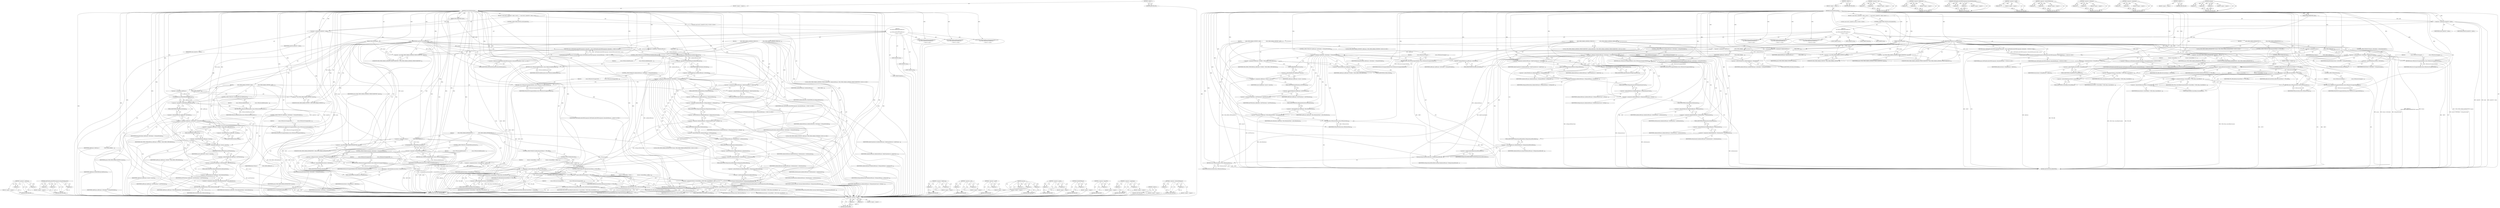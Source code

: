 digraph "&lt;operator&gt;.indirectFieldAccess" {
vulnerable_221 [label=<(METHOD,&lt;operator&gt;.equals)>];
vulnerable_222 [label=<(PARAM,p1)>];
vulnerable_223 [label=<(PARAM,p2)>];
vulnerable_224 [label=<(BLOCK,&lt;empty&gt;,&lt;empty&gt;)>];
vulnerable_225 [label=<(METHOD_RETURN,ANY)>];
vulnerable_6 [label=<(METHOD,&lt;global&gt;)<SUB>1</SUB>>];
vulnerable_7 [label=<(BLOCK,&lt;empty&gt;,&lt;empty&gt;)<SUB>1</SUB>>];
vulnerable_8 [label=<(METHOD,internalGetParameter)<SUB>1</SUB>>];
vulnerable_9 [label=<(PARAM,OMX_INDEXTYPE index)<SUB>1</SUB>>];
vulnerable_10 [label=<(PARAM,OMX_PTR param)<SUB>2</SUB>>];
vulnerable_11 [label=<(BLOCK,{
 const int32_t indexFull = index;

 switch (i...,{
 const int32_t indexFull = index;

 switch (i...)<SUB>2</SUB>>];
vulnerable_12 [label="<(LOCAL,const int32_t indexFull: int32_t)<SUB>3</SUB>>"];
vulnerable_13 [label=<(&lt;operator&gt;.assignment,indexFull = index)<SUB>3</SUB>>];
vulnerable_14 [label=<(IDENTIFIER,indexFull,indexFull = index)<SUB>3</SUB>>];
vulnerable_15 [label=<(IDENTIFIER,index,indexFull = index)<SUB>3</SUB>>];
vulnerable_16 [label=<(CONTROL_STRUCTURE,SWITCH,switch(indexFull))<SUB>5</SUB>>];
vulnerable_17 [label=<(IDENTIFIER,indexFull,switch(indexFull))<SUB>5</SUB>>];
vulnerable_18 [label="<(BLOCK,{
 case OMX_IndexParamVideoBitrate: {

        ...,{
 case OMX_IndexParamVideoBitrate: {

        ...)<SUB>5</SUB>>"];
vulnerable_19 [label=<(JUMP_TARGET,case)<SUB>6</SUB>>];
vulnerable_20 [label="<(IDENTIFIER,OMX_IndexParamVideoBitrate,{
 case OMX_IndexParamVideoBitrate: {

        ...)<SUB>6</SUB>>"];
vulnerable_21 [label=<(BLOCK,{

             OMX_VIDEO_PARAM_BITRATETYPE *bi...,{

             OMX_VIDEO_PARAM_BITRATETYPE *bi...)<SUB>6</SUB>>];
vulnerable_22 [label="<(LOCAL,OMX_VIDEO_PARAM_BITRATETYPE* bitrate: OMX_VIDEO_PARAM_BITRATETYPE*)<SUB>8</SUB>>"];
vulnerable_23 [label=<(&lt;operator&gt;.assignment,*bitrate =
                 (OMX_VIDEO_PARAM_BI...)<SUB>8</SUB>>];
vulnerable_24 [label=<(IDENTIFIER,bitrate,*bitrate =
                 (OMX_VIDEO_PARAM_BI...)<SUB>8</SUB>>];
vulnerable_25 [label=<(&lt;operator&gt;.cast,(OMX_VIDEO_PARAM_BITRATETYPE *)param)<SUB>9</SUB>>];
vulnerable_26 [label=<(UNKNOWN,OMX_VIDEO_PARAM_BITRATETYPE *,OMX_VIDEO_PARAM_BITRATETYPE *)<SUB>9</SUB>>];
vulnerable_27 [label=<(IDENTIFIER,param,(OMX_VIDEO_PARAM_BITRATETYPE *)param)<SUB>9</SUB>>];
vulnerable_28 [label=<(CONTROL_STRUCTURE,IF,if (bitrate-&gt;nPortIndex != kOutputPortIndex))<SUB>11</SUB>>];
vulnerable_29 [label=<(&lt;operator&gt;.notEquals,bitrate-&gt;nPortIndex != kOutputPortIndex)<SUB>11</SUB>>];
vulnerable_30 [label=<(&lt;operator&gt;.indirectFieldAccess,bitrate-&gt;nPortIndex)<SUB>11</SUB>>];
vulnerable_31 [label=<(IDENTIFIER,bitrate,bitrate-&gt;nPortIndex != kOutputPortIndex)<SUB>11</SUB>>];
vulnerable_32 [label=<(FIELD_IDENTIFIER,nPortIndex,nPortIndex)<SUB>11</SUB>>];
vulnerable_33 [label=<(IDENTIFIER,kOutputPortIndex,bitrate-&gt;nPortIndex != kOutputPortIndex)<SUB>11</SUB>>];
vulnerable_34 [label=<(BLOCK,{
                    return OMX_ErrorUnsupport...,{
                    return OMX_ErrorUnsupport...)<SUB>11</SUB>>];
vulnerable_35 [label=<(RETURN,return OMX_ErrorUnsupportedIndex;,return OMX_ErrorUnsupportedIndex;)<SUB>12</SUB>>];
vulnerable_36 [label=<(IDENTIFIER,OMX_ErrorUnsupportedIndex,return OMX_ErrorUnsupportedIndex;)<SUB>12</SUB>>];
vulnerable_37 [label=<(&lt;operator&gt;.assignment,bitrate-&gt;nTargetBitrate = mBitrate)<SUB>15</SUB>>];
vulnerable_38 [label=<(&lt;operator&gt;.indirectFieldAccess,bitrate-&gt;nTargetBitrate)<SUB>15</SUB>>];
vulnerable_39 [label=<(IDENTIFIER,bitrate,bitrate-&gt;nTargetBitrate = mBitrate)<SUB>15</SUB>>];
vulnerable_40 [label=<(FIELD_IDENTIFIER,nTargetBitrate,nTargetBitrate)<SUB>15</SUB>>];
vulnerable_41 [label=<(IDENTIFIER,mBitrate,bitrate-&gt;nTargetBitrate = mBitrate)<SUB>15</SUB>>];
vulnerable_42 [label=<(CONTROL_STRUCTURE,IF,if (mBitrateControlMode == VPX_VBR))<SUB>17</SUB>>];
vulnerable_43 [label=<(&lt;operator&gt;.equals,mBitrateControlMode == VPX_VBR)<SUB>17</SUB>>];
vulnerable_44 [label=<(IDENTIFIER,mBitrateControlMode,mBitrateControlMode == VPX_VBR)<SUB>17</SUB>>];
vulnerable_45 [label=<(IDENTIFIER,VPX_VBR,mBitrateControlMode == VPX_VBR)<SUB>17</SUB>>];
vulnerable_46 [label=<(BLOCK,{
                    bitrate-&gt;eControlRate = O...,{
                    bitrate-&gt;eControlRate = O...)<SUB>17</SUB>>];
vulnerable_47 [label=<(&lt;operator&gt;.assignment,bitrate-&gt;eControlRate = OMX_Video_ControlRateVa...)<SUB>18</SUB>>];
vulnerable_48 [label=<(&lt;operator&gt;.indirectFieldAccess,bitrate-&gt;eControlRate)<SUB>18</SUB>>];
vulnerable_49 [label=<(IDENTIFIER,bitrate,bitrate-&gt;eControlRate = OMX_Video_ControlRateVa...)<SUB>18</SUB>>];
vulnerable_50 [label=<(FIELD_IDENTIFIER,eControlRate,eControlRate)<SUB>18</SUB>>];
vulnerable_51 [label=<(IDENTIFIER,OMX_Video_ControlRateVariable,bitrate-&gt;eControlRate = OMX_Video_ControlRateVa...)<SUB>18</SUB>>];
vulnerable_52 [label=<(CONTROL_STRUCTURE,ELSE,else)<SUB>19</SUB>>];
vulnerable_53 [label=<(BLOCK,&lt;empty&gt;,&lt;empty&gt;)<SUB>19</SUB>>];
vulnerable_54 [label=<(CONTROL_STRUCTURE,IF,if (mBitrateControlMode == VPX_CBR))<SUB>19</SUB>>];
vulnerable_55 [label=<(&lt;operator&gt;.equals,mBitrateControlMode == VPX_CBR)<SUB>19</SUB>>];
vulnerable_56 [label=<(IDENTIFIER,mBitrateControlMode,mBitrateControlMode == VPX_CBR)<SUB>19</SUB>>];
vulnerable_57 [label=<(IDENTIFIER,VPX_CBR,mBitrateControlMode == VPX_CBR)<SUB>19</SUB>>];
vulnerable_58 [label=<(BLOCK,{
                    bitrate-&gt;eControlRate = O...,{
                    bitrate-&gt;eControlRate = O...)<SUB>19</SUB>>];
vulnerable_59 [label=<(&lt;operator&gt;.assignment,bitrate-&gt;eControlRate = OMX_Video_ControlRateCo...)<SUB>20</SUB>>];
vulnerable_60 [label=<(&lt;operator&gt;.indirectFieldAccess,bitrate-&gt;eControlRate)<SUB>20</SUB>>];
vulnerable_61 [label=<(IDENTIFIER,bitrate,bitrate-&gt;eControlRate = OMX_Video_ControlRateCo...)<SUB>20</SUB>>];
vulnerable_62 [label=<(FIELD_IDENTIFIER,eControlRate,eControlRate)<SUB>20</SUB>>];
vulnerable_63 [label=<(IDENTIFIER,OMX_Video_ControlRateConstant,bitrate-&gt;eControlRate = OMX_Video_ControlRateCo...)<SUB>20</SUB>>];
vulnerable_64 [label=<(CONTROL_STRUCTURE,ELSE,else)<SUB>21</SUB>>];
vulnerable_65 [label=<(BLOCK,{
                    return OMX_ErrorUnsupport...,{
                    return OMX_ErrorUnsupport...)<SUB>21</SUB>>];
vulnerable_66 [label=<(RETURN,return OMX_ErrorUnsupportedSetting;,return OMX_ErrorUnsupportedSetting;)<SUB>22</SUB>>];
vulnerable_67 [label=<(IDENTIFIER,OMX_ErrorUnsupportedSetting,return OMX_ErrorUnsupportedSetting;)<SUB>22</SUB>>];
vulnerable_68 [label=<(RETURN,return OMX_ErrorNone;,return OMX_ErrorNone;)<SUB>24</SUB>>];
vulnerable_69 [label=<(IDENTIFIER,OMX_ErrorNone,return OMX_ErrorNone;)<SUB>24</SUB>>];
vulnerable_70 [label=<(JUMP_TARGET,case)<SUB>27</SUB>>];
vulnerable_71 [label="<(IDENTIFIER,OMX_IndexParamVideoVp8,{
 case OMX_IndexParamVideoBitrate: {

        ...)<SUB>27</SUB>>"];
vulnerable_72 [label=<(BLOCK,{

             OMX_VIDEO_PARAM_VP8TYPE *vp8Par...,{

             OMX_VIDEO_PARAM_VP8TYPE *vp8Par...)<SUB>27</SUB>>];
vulnerable_73 [label="<(LOCAL,OMX_VIDEO_PARAM_VP8TYPE* vp8Params: OMX_VIDEO_PARAM_VP8TYPE*)<SUB>29</SUB>>"];
vulnerable_74 [label=<(&lt;operator&gt;.assignment,*vp8Params =
                 (OMX_VIDEO_PARAM_...)<SUB>29</SUB>>];
vulnerable_75 [label=<(IDENTIFIER,vp8Params,*vp8Params =
                 (OMX_VIDEO_PARAM_...)<SUB>29</SUB>>];
vulnerable_76 [label=<(&lt;operator&gt;.cast,(OMX_VIDEO_PARAM_VP8TYPE *)param)<SUB>30</SUB>>];
vulnerable_77 [label=<(UNKNOWN,OMX_VIDEO_PARAM_VP8TYPE *,OMX_VIDEO_PARAM_VP8TYPE *)<SUB>30</SUB>>];
vulnerable_78 [label=<(IDENTIFIER,param,(OMX_VIDEO_PARAM_VP8TYPE *)param)<SUB>30</SUB>>];
vulnerable_79 [label=<(CONTROL_STRUCTURE,IF,if (vp8Params-&gt;nPortIndex != kOutputPortIndex))<SUB>32</SUB>>];
vulnerable_80 [label=<(&lt;operator&gt;.notEquals,vp8Params-&gt;nPortIndex != kOutputPortIndex)<SUB>32</SUB>>];
vulnerable_81 [label=<(&lt;operator&gt;.indirectFieldAccess,vp8Params-&gt;nPortIndex)<SUB>32</SUB>>];
vulnerable_82 [label=<(IDENTIFIER,vp8Params,vp8Params-&gt;nPortIndex != kOutputPortIndex)<SUB>32</SUB>>];
vulnerable_83 [label=<(FIELD_IDENTIFIER,nPortIndex,nPortIndex)<SUB>32</SUB>>];
vulnerable_84 [label=<(IDENTIFIER,kOutputPortIndex,vp8Params-&gt;nPortIndex != kOutputPortIndex)<SUB>32</SUB>>];
vulnerable_85 [label=<(BLOCK,{
                    return OMX_ErrorUnsupport...,{
                    return OMX_ErrorUnsupport...)<SUB>32</SUB>>];
vulnerable_86 [label=<(RETURN,return OMX_ErrorUnsupportedIndex;,return OMX_ErrorUnsupportedIndex;)<SUB>33</SUB>>];
vulnerable_87 [label=<(IDENTIFIER,OMX_ErrorUnsupportedIndex,return OMX_ErrorUnsupportedIndex;)<SUB>33</SUB>>];
vulnerable_88 [label=<(&lt;operator&gt;.assignment,vp8Params-&gt;eProfile = OMX_VIDEO_VP8ProfileMain)<SUB>36</SUB>>];
vulnerable_89 [label=<(&lt;operator&gt;.indirectFieldAccess,vp8Params-&gt;eProfile)<SUB>36</SUB>>];
vulnerable_90 [label=<(IDENTIFIER,vp8Params,vp8Params-&gt;eProfile = OMX_VIDEO_VP8ProfileMain)<SUB>36</SUB>>];
vulnerable_91 [label=<(FIELD_IDENTIFIER,eProfile,eProfile)<SUB>36</SUB>>];
vulnerable_92 [label=<(IDENTIFIER,OMX_VIDEO_VP8ProfileMain,vp8Params-&gt;eProfile = OMX_VIDEO_VP8ProfileMain)<SUB>36</SUB>>];
vulnerable_93 [label=<(&lt;operator&gt;.assignment,vp8Params-&gt;eLevel = mLevel)<SUB>37</SUB>>];
vulnerable_94 [label=<(&lt;operator&gt;.indirectFieldAccess,vp8Params-&gt;eLevel)<SUB>37</SUB>>];
vulnerable_95 [label=<(IDENTIFIER,vp8Params,vp8Params-&gt;eLevel = mLevel)<SUB>37</SUB>>];
vulnerable_96 [label=<(FIELD_IDENTIFIER,eLevel,eLevel)<SUB>37</SUB>>];
vulnerable_97 [label=<(IDENTIFIER,mLevel,vp8Params-&gt;eLevel = mLevel)<SUB>37</SUB>>];
vulnerable_98 [label=<(&lt;operator&gt;.assignment,vp8Params-&gt;nDCTPartitions = mDCTPartitions)<SUB>38</SUB>>];
vulnerable_99 [label=<(&lt;operator&gt;.indirectFieldAccess,vp8Params-&gt;nDCTPartitions)<SUB>38</SUB>>];
vulnerable_100 [label=<(IDENTIFIER,vp8Params,vp8Params-&gt;nDCTPartitions = mDCTPartitions)<SUB>38</SUB>>];
vulnerable_101 [label=<(FIELD_IDENTIFIER,nDCTPartitions,nDCTPartitions)<SUB>38</SUB>>];
vulnerable_102 [label=<(IDENTIFIER,mDCTPartitions,vp8Params-&gt;nDCTPartitions = mDCTPartitions)<SUB>38</SUB>>];
vulnerable_103 [label=<(&lt;operator&gt;.assignment,vp8Params-&gt;bErrorResilientMode = mErrorResilience)<SUB>39</SUB>>];
vulnerable_104 [label=<(&lt;operator&gt;.indirectFieldAccess,vp8Params-&gt;bErrorResilientMode)<SUB>39</SUB>>];
vulnerable_105 [label=<(IDENTIFIER,vp8Params,vp8Params-&gt;bErrorResilientMode = mErrorResilience)<SUB>39</SUB>>];
vulnerable_106 [label=<(FIELD_IDENTIFIER,bErrorResilientMode,bErrorResilientMode)<SUB>39</SUB>>];
vulnerable_107 [label=<(IDENTIFIER,mErrorResilience,vp8Params-&gt;bErrorResilientMode = mErrorResilience)<SUB>39</SUB>>];
vulnerable_108 [label=<(RETURN,return OMX_ErrorNone;,return OMX_ErrorNone;)<SUB>40</SUB>>];
vulnerable_109 [label=<(IDENTIFIER,OMX_ErrorNone,return OMX_ErrorNone;)<SUB>40</SUB>>];
vulnerable_110 [label=<(JUMP_TARGET,case)<SUB>43</SUB>>];
vulnerable_111 [label="<(IDENTIFIER,OMX_IndexParamVideoAndroidVp8Encoder,{
 case OMX_IndexParamVideoBitrate: {

        ...)<SUB>43</SUB>>"];
vulnerable_112 [label=<(BLOCK,{
             OMX_VIDEO_PARAM_ANDROID_VP8ENCOD...,{
             OMX_VIDEO_PARAM_ANDROID_VP8ENCOD...)<SUB>43</SUB>>];
vulnerable_113 [label="<(LOCAL,OMX_VIDEO_PARAM_ANDROID_VP8ENCODERTYPE* vp8AndroidParams: OMX_VIDEO_PARAM_ANDROID_VP8ENCODERTYPE*)<SUB>44</SUB>>"];
vulnerable_114 [label=<(&lt;operator&gt;.assignment,*vp8AndroidParams =
                 (OMX_VIDEO...)<SUB>44</SUB>>];
vulnerable_115 [label=<(IDENTIFIER,vp8AndroidParams,*vp8AndroidParams =
                 (OMX_VIDEO...)<SUB>44</SUB>>];
vulnerable_116 [label=<(&lt;operator&gt;.cast,(OMX_VIDEO_PARAM_ANDROID_VP8ENCODERTYPE *)param)<SUB>45</SUB>>];
vulnerable_117 [label=<(UNKNOWN,OMX_VIDEO_PARAM_ANDROID_VP8ENCODERTYPE *,OMX_VIDEO_PARAM_ANDROID_VP8ENCODERTYPE *)<SUB>45</SUB>>];
vulnerable_118 [label=<(IDENTIFIER,param,(OMX_VIDEO_PARAM_ANDROID_VP8ENCODERTYPE *)param)<SUB>45</SUB>>];
vulnerable_119 [label=<(CONTROL_STRUCTURE,IF,if (vp8AndroidParams-&gt;nPortIndex != kOutputPortIndex))<SUB>47</SUB>>];
vulnerable_120 [label=<(&lt;operator&gt;.notEquals,vp8AndroidParams-&gt;nPortIndex != kOutputPortIndex)<SUB>47</SUB>>];
vulnerable_121 [label=<(&lt;operator&gt;.indirectFieldAccess,vp8AndroidParams-&gt;nPortIndex)<SUB>47</SUB>>];
vulnerable_122 [label=<(IDENTIFIER,vp8AndroidParams,vp8AndroidParams-&gt;nPortIndex != kOutputPortIndex)<SUB>47</SUB>>];
vulnerable_123 [label=<(FIELD_IDENTIFIER,nPortIndex,nPortIndex)<SUB>47</SUB>>];
vulnerable_124 [label=<(IDENTIFIER,kOutputPortIndex,vp8AndroidParams-&gt;nPortIndex != kOutputPortIndex)<SUB>47</SUB>>];
vulnerable_125 [label=<(BLOCK,{
                    return OMX_ErrorUnsupport...,{
                    return OMX_ErrorUnsupport...)<SUB>47</SUB>>];
vulnerable_126 [label=<(RETURN,return OMX_ErrorUnsupportedIndex;,return OMX_ErrorUnsupportedIndex;)<SUB>48</SUB>>];
vulnerable_127 [label=<(IDENTIFIER,OMX_ErrorUnsupportedIndex,return OMX_ErrorUnsupportedIndex;)<SUB>48</SUB>>];
vulnerable_128 [label=<(&lt;operator&gt;.assignment,vp8AndroidParams-&gt;nKeyFrameInterval = mKeyFrame...)<SUB>51</SUB>>];
vulnerable_129 [label=<(&lt;operator&gt;.indirectFieldAccess,vp8AndroidParams-&gt;nKeyFrameInterval)<SUB>51</SUB>>];
vulnerable_130 [label=<(IDENTIFIER,vp8AndroidParams,vp8AndroidParams-&gt;nKeyFrameInterval = mKeyFrame...)<SUB>51</SUB>>];
vulnerable_131 [label=<(FIELD_IDENTIFIER,nKeyFrameInterval,nKeyFrameInterval)<SUB>51</SUB>>];
vulnerable_132 [label=<(IDENTIFIER,mKeyFrameInterval,vp8AndroidParams-&gt;nKeyFrameInterval = mKeyFrame...)<SUB>51</SUB>>];
vulnerable_133 [label=<(&lt;operator&gt;.assignment,vp8AndroidParams-&gt;eTemporalPattern = mTemporalP...)<SUB>52</SUB>>];
vulnerable_134 [label=<(&lt;operator&gt;.indirectFieldAccess,vp8AndroidParams-&gt;eTemporalPattern)<SUB>52</SUB>>];
vulnerable_135 [label=<(IDENTIFIER,vp8AndroidParams,vp8AndroidParams-&gt;eTemporalPattern = mTemporalP...)<SUB>52</SUB>>];
vulnerable_136 [label=<(FIELD_IDENTIFIER,eTemporalPattern,eTemporalPattern)<SUB>52</SUB>>];
vulnerable_137 [label=<(IDENTIFIER,mTemporalPatternType,vp8AndroidParams-&gt;eTemporalPattern = mTemporalP...)<SUB>52</SUB>>];
vulnerable_138 [label=<(&lt;operator&gt;.assignment,vp8AndroidParams-&gt;nTemporalLayerCount = mTempor...)<SUB>53</SUB>>];
vulnerable_139 [label=<(&lt;operator&gt;.indirectFieldAccess,vp8AndroidParams-&gt;nTemporalLayerCount)<SUB>53</SUB>>];
vulnerable_140 [label=<(IDENTIFIER,vp8AndroidParams,vp8AndroidParams-&gt;nTemporalLayerCount = mTempor...)<SUB>53</SUB>>];
vulnerable_141 [label=<(FIELD_IDENTIFIER,nTemporalLayerCount,nTemporalLayerCount)<SUB>53</SUB>>];
vulnerable_142 [label=<(IDENTIFIER,mTemporalLayers,vp8AndroidParams-&gt;nTemporalLayerCount = mTempor...)<SUB>53</SUB>>];
vulnerable_143 [label=<(&lt;operator&gt;.assignment,vp8AndroidParams-&gt;nMinQuantizer = mMinQuantizer)<SUB>54</SUB>>];
vulnerable_144 [label=<(&lt;operator&gt;.indirectFieldAccess,vp8AndroidParams-&gt;nMinQuantizer)<SUB>54</SUB>>];
vulnerable_145 [label=<(IDENTIFIER,vp8AndroidParams,vp8AndroidParams-&gt;nMinQuantizer = mMinQuantizer)<SUB>54</SUB>>];
vulnerable_146 [label=<(FIELD_IDENTIFIER,nMinQuantizer,nMinQuantizer)<SUB>54</SUB>>];
vulnerable_147 [label=<(IDENTIFIER,mMinQuantizer,vp8AndroidParams-&gt;nMinQuantizer = mMinQuantizer)<SUB>54</SUB>>];
vulnerable_148 [label=<(&lt;operator&gt;.assignment,vp8AndroidParams-&gt;nMaxQuantizer = mMaxQuantizer)<SUB>55</SUB>>];
vulnerable_149 [label=<(&lt;operator&gt;.indirectFieldAccess,vp8AndroidParams-&gt;nMaxQuantizer)<SUB>55</SUB>>];
vulnerable_150 [label=<(IDENTIFIER,vp8AndroidParams,vp8AndroidParams-&gt;nMaxQuantizer = mMaxQuantizer)<SUB>55</SUB>>];
vulnerable_151 [label=<(FIELD_IDENTIFIER,nMaxQuantizer,nMaxQuantizer)<SUB>55</SUB>>];
vulnerable_152 [label=<(IDENTIFIER,mMaxQuantizer,vp8AndroidParams-&gt;nMaxQuantizer = mMaxQuantizer)<SUB>55</SUB>>];
vulnerable_153 [label=<(memcpy,memcpy(vp8AndroidParams-&gt;nTemporalLayerBitrateR...)<SUB>56</SUB>>];
vulnerable_154 [label=<(&lt;operator&gt;.indirectFieldAccess,vp8AndroidParams-&gt;nTemporalLayerBitrateRatio)<SUB>56</SUB>>];
vulnerable_155 [label=<(IDENTIFIER,vp8AndroidParams,memcpy(vp8AndroidParams-&gt;nTemporalLayerBitrateR...)<SUB>56</SUB>>];
vulnerable_156 [label=<(FIELD_IDENTIFIER,nTemporalLayerBitrateRatio,nTemporalLayerBitrateRatio)<SUB>56</SUB>>];
vulnerable_157 [label=<(IDENTIFIER,mTemporalLayerBitrateRatio,memcpy(vp8AndroidParams-&gt;nTemporalLayerBitrateR...)<SUB>57</SUB>>];
vulnerable_158 [label=<(&lt;operator&gt;.sizeOf,sizeof(mTemporalLayerBitrateRatio))<SUB>57</SUB>>];
vulnerable_159 [label=<(IDENTIFIER,mTemporalLayerBitrateRatio,sizeof(mTemporalLayerBitrateRatio))<SUB>57</SUB>>];
vulnerable_160 [label=<(RETURN,return OMX_ErrorNone;,return OMX_ErrorNone;)<SUB>58</SUB>>];
vulnerable_161 [label=<(IDENTIFIER,OMX_ErrorNone,return OMX_ErrorNone;)<SUB>58</SUB>>];
vulnerable_162 [label=<(JUMP_TARGET,default)<SUB>61</SUB>>];
vulnerable_163 [label="<(RETURN,return SoftVideoEncoderOMXComponent::internalGe...,return SoftVideoEncoderOMXComponent::internalGe...)<SUB>62</SUB>>"];
vulnerable_164 [label="<(SoftVideoEncoderOMXComponent.internalGetParameter,SoftVideoEncoderOMXComponent::internalGetParame...)<SUB>62</SUB>>"];
vulnerable_165 [label="<(&lt;operator&gt;.fieldAccess,SoftVideoEncoderOMXComponent::internalGetParameter)<SUB>62</SUB>>"];
vulnerable_166 [label="<(IDENTIFIER,SoftVideoEncoderOMXComponent,SoftVideoEncoderOMXComponent::internalGetParame...)<SUB>62</SUB>>"];
vulnerable_167 [label=<(FIELD_IDENTIFIER,internalGetParameter,internalGetParameter)<SUB>62</SUB>>];
vulnerable_168 [label="<(IDENTIFIER,index,SoftVideoEncoderOMXComponent::internalGetParame...)<SUB>62</SUB>>"];
vulnerable_169 [label="<(IDENTIFIER,param,SoftVideoEncoderOMXComponent::internalGetParame...)<SUB>62</SUB>>"];
vulnerable_170 [label=<(METHOD_RETURN,OMX_ERRORTYPE)<SUB>1</SUB>>];
vulnerable_172 [label=<(METHOD_RETURN,ANY)<SUB>1</SUB>>];
vulnerable_206 [label=<(METHOD,&lt;operator&gt;.cast)>];
vulnerable_207 [label=<(PARAM,p1)>];
vulnerable_208 [label=<(PARAM,p2)>];
vulnerable_209 [label=<(BLOCK,&lt;empty&gt;,&lt;empty&gt;)>];
vulnerable_210 [label=<(METHOD_RETURN,ANY)>];
vulnerable_242 [label=<(METHOD,&lt;operator&gt;.fieldAccess)>];
vulnerable_243 [label=<(PARAM,p1)>];
vulnerable_244 [label=<(PARAM,p2)>];
vulnerable_245 [label=<(BLOCK,&lt;empty&gt;,&lt;empty&gt;)>];
vulnerable_246 [label=<(METHOD_RETURN,ANY)>];
vulnerable_236 [label=<(METHOD,SoftVideoEncoderOMXComponent.internalGetParameter)>];
vulnerable_237 [label=<(PARAM,p1)>];
vulnerable_238 [label=<(PARAM,p2)>];
vulnerable_239 [label=<(PARAM,p3)>];
vulnerable_240 [label=<(BLOCK,&lt;empty&gt;,&lt;empty&gt;)>];
vulnerable_241 [label=<(METHOD_RETURN,ANY)>];
vulnerable_232 [label=<(METHOD,&lt;operator&gt;.sizeOf)>];
vulnerable_233 [label=<(PARAM,p1)>];
vulnerable_234 [label=<(BLOCK,&lt;empty&gt;,&lt;empty&gt;)>];
vulnerable_235 [label=<(METHOD_RETURN,ANY)>];
vulnerable_216 [label=<(METHOD,&lt;operator&gt;.indirectFieldAccess)>];
vulnerable_217 [label=<(PARAM,p1)>];
vulnerable_218 [label=<(PARAM,p2)>];
vulnerable_219 [label=<(BLOCK,&lt;empty&gt;,&lt;empty&gt;)>];
vulnerable_220 [label=<(METHOD_RETURN,ANY)>];
vulnerable_211 [label=<(METHOD,&lt;operator&gt;.notEquals)>];
vulnerable_212 [label=<(PARAM,p1)>];
vulnerable_213 [label=<(PARAM,p2)>];
vulnerable_214 [label=<(BLOCK,&lt;empty&gt;,&lt;empty&gt;)>];
vulnerable_215 [label=<(METHOD_RETURN,ANY)>];
vulnerable_201 [label=<(METHOD,&lt;operator&gt;.assignment)>];
vulnerable_202 [label=<(PARAM,p1)>];
vulnerable_203 [label=<(PARAM,p2)>];
vulnerable_204 [label=<(BLOCK,&lt;empty&gt;,&lt;empty&gt;)>];
vulnerable_205 [label=<(METHOD_RETURN,ANY)>];
vulnerable_195 [label=<(METHOD,&lt;global&gt;)<SUB>1</SUB>>];
vulnerable_196 [label=<(BLOCK,&lt;empty&gt;,&lt;empty&gt;)>];
vulnerable_197 [label=<(METHOD_RETURN,ANY)>];
vulnerable_226 [label=<(METHOD,memcpy)>];
vulnerable_227 [label=<(PARAM,p1)>];
vulnerable_228 [label=<(PARAM,p2)>];
vulnerable_229 [label=<(PARAM,p3)>];
vulnerable_230 [label=<(BLOCK,&lt;empty&gt;,&lt;empty&gt;)>];
vulnerable_231 [label=<(METHOD_RETURN,ANY)>];
fixed_240 [label=<(METHOD,&lt;operator&gt;.notEquals)>];
fixed_241 [label=<(PARAM,p1)>];
fixed_242 [label=<(PARAM,p2)>];
fixed_243 [label=<(BLOCK,&lt;empty&gt;,&lt;empty&gt;)>];
fixed_244 [label=<(METHOD_RETURN,ANY)>];
fixed_265 [label=<(METHOD,SoftVideoEncoderOMXComponent.internalGetParameter)>];
fixed_266 [label=<(PARAM,p1)>];
fixed_267 [label=<(PARAM,p2)>];
fixed_268 [label=<(PARAM,p3)>];
fixed_269 [label=<(BLOCK,&lt;empty&gt;,&lt;empty&gt;)>];
fixed_270 [label=<(METHOD_RETURN,ANY)>];
fixed_6 [label=<(METHOD,&lt;global&gt;)<SUB>1</SUB>>];
fixed_7 [label=<(BLOCK,&lt;empty&gt;,&lt;empty&gt;)<SUB>1</SUB>>];
fixed_8 [label=<(METHOD,internalGetParameter)<SUB>1</SUB>>];
fixed_9 [label=<(PARAM,OMX_INDEXTYPE index)<SUB>1</SUB>>];
fixed_10 [label=<(PARAM,OMX_PTR param)<SUB>2</SUB>>];
fixed_11 [label=<(BLOCK,{
 const int32_t indexFull = index;

 switch (i...,{
 const int32_t indexFull = index;

 switch (i...)<SUB>2</SUB>>];
fixed_12 [label="<(LOCAL,const int32_t indexFull: int32_t)<SUB>3</SUB>>"];
fixed_13 [label=<(&lt;operator&gt;.assignment,indexFull = index)<SUB>3</SUB>>];
fixed_14 [label=<(IDENTIFIER,indexFull,indexFull = index)<SUB>3</SUB>>];
fixed_15 [label=<(IDENTIFIER,index,indexFull = index)<SUB>3</SUB>>];
fixed_16 [label=<(CONTROL_STRUCTURE,SWITCH,switch(indexFull))<SUB>5</SUB>>];
fixed_17 [label=<(IDENTIFIER,indexFull,switch(indexFull))<SUB>5</SUB>>];
fixed_18 [label="<(BLOCK,{
 case OMX_IndexParamVideoBitrate: {

        ...,{
 case OMX_IndexParamVideoBitrate: {

        ...)<SUB>5</SUB>>"];
fixed_19 [label=<(JUMP_TARGET,case)<SUB>6</SUB>>];
fixed_20 [label="<(IDENTIFIER,OMX_IndexParamVideoBitrate,{
 case OMX_IndexParamVideoBitrate: {

        ...)<SUB>6</SUB>>"];
fixed_21 [label=<(BLOCK,{

             OMX_VIDEO_PARAM_BITRATETYPE *bi...,{

             OMX_VIDEO_PARAM_BITRATETYPE *bi...)<SUB>6</SUB>>];
fixed_22 [label="<(LOCAL,OMX_VIDEO_PARAM_BITRATETYPE* bitrate: OMX_VIDEO_PARAM_BITRATETYPE*)<SUB>8</SUB>>"];
fixed_23 [label=<(&lt;operator&gt;.assignment,*bitrate =
                 (OMX_VIDEO_PARAM_BI...)<SUB>8</SUB>>];
fixed_24 [label=<(IDENTIFIER,bitrate,*bitrate =
                 (OMX_VIDEO_PARAM_BI...)<SUB>8</SUB>>];
fixed_25 [label=<(&lt;operator&gt;.cast,(OMX_VIDEO_PARAM_BITRATETYPE *)param)<SUB>9</SUB>>];
fixed_26 [label=<(UNKNOWN,OMX_VIDEO_PARAM_BITRATETYPE *,OMX_VIDEO_PARAM_BITRATETYPE *)<SUB>9</SUB>>];
fixed_27 [label=<(IDENTIFIER,param,(OMX_VIDEO_PARAM_BITRATETYPE *)param)<SUB>9</SUB>>];
fixed_28 [label=<(CONTROL_STRUCTURE,IF,if (!isValidOMXParam(bitrate)))<SUB>11</SUB>>];
fixed_29 [label=<(&lt;operator&gt;.logicalNot,!isValidOMXParam(bitrate))<SUB>11</SUB>>];
fixed_30 [label=<(isValidOMXParam,isValidOMXParam(bitrate))<SUB>11</SUB>>];
fixed_31 [label=<(IDENTIFIER,bitrate,isValidOMXParam(bitrate))<SUB>11</SUB>>];
fixed_32 [label=<(BLOCK,{
                return OMX_ErrorBadParameter;...,{
                return OMX_ErrorBadParameter;...)<SUB>11</SUB>>];
fixed_33 [label=<(RETURN,return OMX_ErrorBadParameter;,return OMX_ErrorBadParameter;)<SUB>12</SUB>>];
fixed_34 [label=<(IDENTIFIER,OMX_ErrorBadParameter,return OMX_ErrorBadParameter;)<SUB>12</SUB>>];
fixed_35 [label=<(CONTROL_STRUCTURE,IF,if (bitrate-&gt;nPortIndex != kOutputPortIndex))<SUB>15</SUB>>];
fixed_36 [label=<(&lt;operator&gt;.notEquals,bitrate-&gt;nPortIndex != kOutputPortIndex)<SUB>15</SUB>>];
fixed_37 [label=<(&lt;operator&gt;.indirectFieldAccess,bitrate-&gt;nPortIndex)<SUB>15</SUB>>];
fixed_38 [label=<(IDENTIFIER,bitrate,bitrate-&gt;nPortIndex != kOutputPortIndex)<SUB>15</SUB>>];
fixed_39 [label=<(FIELD_IDENTIFIER,nPortIndex,nPortIndex)<SUB>15</SUB>>];
fixed_40 [label=<(IDENTIFIER,kOutputPortIndex,bitrate-&gt;nPortIndex != kOutputPortIndex)<SUB>15</SUB>>];
fixed_41 [label=<(BLOCK,{
                return OMX_ErrorUnsupportedIn...,{
                return OMX_ErrorUnsupportedIn...)<SUB>15</SUB>>];
fixed_42 [label=<(RETURN,return OMX_ErrorUnsupportedIndex;,return OMX_ErrorUnsupportedIndex;)<SUB>16</SUB>>];
fixed_43 [label=<(IDENTIFIER,OMX_ErrorUnsupportedIndex,return OMX_ErrorUnsupportedIndex;)<SUB>16</SUB>>];
fixed_44 [label=<(&lt;operator&gt;.assignment,bitrate-&gt;nTargetBitrate = mBitrate)<SUB>19</SUB>>];
fixed_45 [label=<(&lt;operator&gt;.indirectFieldAccess,bitrate-&gt;nTargetBitrate)<SUB>19</SUB>>];
fixed_46 [label=<(IDENTIFIER,bitrate,bitrate-&gt;nTargetBitrate = mBitrate)<SUB>19</SUB>>];
fixed_47 [label=<(FIELD_IDENTIFIER,nTargetBitrate,nTargetBitrate)<SUB>19</SUB>>];
fixed_48 [label=<(IDENTIFIER,mBitrate,bitrate-&gt;nTargetBitrate = mBitrate)<SUB>19</SUB>>];
fixed_49 [label=<(CONTROL_STRUCTURE,IF,if (mBitrateControlMode == VPX_VBR))<SUB>21</SUB>>];
fixed_50 [label=<(&lt;operator&gt;.equals,mBitrateControlMode == VPX_VBR)<SUB>21</SUB>>];
fixed_51 [label=<(IDENTIFIER,mBitrateControlMode,mBitrateControlMode == VPX_VBR)<SUB>21</SUB>>];
fixed_52 [label=<(IDENTIFIER,VPX_VBR,mBitrateControlMode == VPX_VBR)<SUB>21</SUB>>];
fixed_53 [label=<(BLOCK,{
                bitrate-&gt;eControlRate = OMX_V...,{
                bitrate-&gt;eControlRate = OMX_V...)<SUB>21</SUB>>];
fixed_54 [label=<(&lt;operator&gt;.assignment,bitrate-&gt;eControlRate = OMX_Video_ControlRateVa...)<SUB>22</SUB>>];
fixed_55 [label=<(&lt;operator&gt;.indirectFieldAccess,bitrate-&gt;eControlRate)<SUB>22</SUB>>];
fixed_56 [label=<(IDENTIFIER,bitrate,bitrate-&gt;eControlRate = OMX_Video_ControlRateVa...)<SUB>22</SUB>>];
fixed_57 [label=<(FIELD_IDENTIFIER,eControlRate,eControlRate)<SUB>22</SUB>>];
fixed_58 [label=<(IDENTIFIER,OMX_Video_ControlRateVariable,bitrate-&gt;eControlRate = OMX_Video_ControlRateVa...)<SUB>22</SUB>>];
fixed_59 [label=<(CONTROL_STRUCTURE,ELSE,else)<SUB>23</SUB>>];
fixed_60 [label=<(BLOCK,&lt;empty&gt;,&lt;empty&gt;)<SUB>23</SUB>>];
fixed_61 [label=<(CONTROL_STRUCTURE,IF,if (mBitrateControlMode == VPX_CBR))<SUB>23</SUB>>];
fixed_62 [label=<(&lt;operator&gt;.equals,mBitrateControlMode == VPX_CBR)<SUB>23</SUB>>];
fixed_63 [label=<(IDENTIFIER,mBitrateControlMode,mBitrateControlMode == VPX_CBR)<SUB>23</SUB>>];
fixed_64 [label=<(IDENTIFIER,VPX_CBR,mBitrateControlMode == VPX_CBR)<SUB>23</SUB>>];
fixed_65 [label=<(BLOCK,{
                bitrate-&gt;eControlRate = OMX_V...,{
                bitrate-&gt;eControlRate = OMX_V...)<SUB>23</SUB>>];
fixed_66 [label=<(&lt;operator&gt;.assignment,bitrate-&gt;eControlRate = OMX_Video_ControlRateCo...)<SUB>24</SUB>>];
fixed_67 [label=<(&lt;operator&gt;.indirectFieldAccess,bitrate-&gt;eControlRate)<SUB>24</SUB>>];
fixed_68 [label=<(IDENTIFIER,bitrate,bitrate-&gt;eControlRate = OMX_Video_ControlRateCo...)<SUB>24</SUB>>];
fixed_69 [label=<(FIELD_IDENTIFIER,eControlRate,eControlRate)<SUB>24</SUB>>];
fixed_70 [label=<(IDENTIFIER,OMX_Video_ControlRateConstant,bitrate-&gt;eControlRate = OMX_Video_ControlRateCo...)<SUB>24</SUB>>];
fixed_71 [label=<(CONTROL_STRUCTURE,ELSE,else)<SUB>25</SUB>>];
fixed_72 [label=<(BLOCK,{
                return OMX_ErrorUnsupportedSe...,{
                return OMX_ErrorUnsupportedSe...)<SUB>25</SUB>>];
fixed_73 [label=<(RETURN,return OMX_ErrorUnsupportedSetting;,return OMX_ErrorUnsupportedSetting;)<SUB>26</SUB>>];
fixed_74 [label=<(IDENTIFIER,OMX_ErrorUnsupportedSetting,return OMX_ErrorUnsupportedSetting;)<SUB>26</SUB>>];
fixed_75 [label=<(RETURN,return OMX_ErrorNone;,return OMX_ErrorNone;)<SUB>28</SUB>>];
fixed_76 [label=<(IDENTIFIER,OMX_ErrorNone,return OMX_ErrorNone;)<SUB>28</SUB>>];
fixed_77 [label=<(JUMP_TARGET,case)<SUB>31</SUB>>];
fixed_78 [label="<(IDENTIFIER,OMX_IndexParamVideoVp8,{
 case OMX_IndexParamVideoBitrate: {

        ...)<SUB>31</SUB>>"];
fixed_79 [label=<(BLOCK,{

             OMX_VIDEO_PARAM_VP8TYPE *vp8Par...,{

             OMX_VIDEO_PARAM_VP8TYPE *vp8Par...)<SUB>31</SUB>>];
fixed_80 [label="<(LOCAL,OMX_VIDEO_PARAM_VP8TYPE* vp8Params: OMX_VIDEO_PARAM_VP8TYPE*)<SUB>33</SUB>>"];
fixed_81 [label=<(&lt;operator&gt;.assignment,*vp8Params =
                 (OMX_VIDEO_PARAM_...)<SUB>33</SUB>>];
fixed_82 [label=<(IDENTIFIER,vp8Params,*vp8Params =
                 (OMX_VIDEO_PARAM_...)<SUB>33</SUB>>];
fixed_83 [label=<(&lt;operator&gt;.cast,(OMX_VIDEO_PARAM_VP8TYPE *)param)<SUB>34</SUB>>];
fixed_84 [label=<(UNKNOWN,OMX_VIDEO_PARAM_VP8TYPE *,OMX_VIDEO_PARAM_VP8TYPE *)<SUB>34</SUB>>];
fixed_85 [label=<(IDENTIFIER,param,(OMX_VIDEO_PARAM_VP8TYPE *)param)<SUB>34</SUB>>];
fixed_86 [label=<(CONTROL_STRUCTURE,IF,if (!isValidOMXParam(vp8Params)))<SUB>36</SUB>>];
fixed_87 [label=<(&lt;operator&gt;.logicalNot,!isValidOMXParam(vp8Params))<SUB>36</SUB>>];
fixed_88 [label=<(isValidOMXParam,isValidOMXParam(vp8Params))<SUB>36</SUB>>];
fixed_89 [label=<(IDENTIFIER,vp8Params,isValidOMXParam(vp8Params))<SUB>36</SUB>>];
fixed_90 [label=<(BLOCK,{
                return OMX_ErrorBadParameter;...,{
                return OMX_ErrorBadParameter;...)<SUB>36</SUB>>];
fixed_91 [label=<(RETURN,return OMX_ErrorBadParameter;,return OMX_ErrorBadParameter;)<SUB>37</SUB>>];
fixed_92 [label=<(IDENTIFIER,OMX_ErrorBadParameter,return OMX_ErrorBadParameter;)<SUB>37</SUB>>];
fixed_93 [label=<(CONTROL_STRUCTURE,IF,if (vp8Params-&gt;nPortIndex != kOutputPortIndex))<SUB>40</SUB>>];
fixed_94 [label=<(&lt;operator&gt;.notEquals,vp8Params-&gt;nPortIndex != kOutputPortIndex)<SUB>40</SUB>>];
fixed_95 [label=<(&lt;operator&gt;.indirectFieldAccess,vp8Params-&gt;nPortIndex)<SUB>40</SUB>>];
fixed_96 [label=<(IDENTIFIER,vp8Params,vp8Params-&gt;nPortIndex != kOutputPortIndex)<SUB>40</SUB>>];
fixed_97 [label=<(FIELD_IDENTIFIER,nPortIndex,nPortIndex)<SUB>40</SUB>>];
fixed_98 [label=<(IDENTIFIER,kOutputPortIndex,vp8Params-&gt;nPortIndex != kOutputPortIndex)<SUB>40</SUB>>];
fixed_99 [label=<(BLOCK,{
                return OMX_ErrorUnsupportedIn...,{
                return OMX_ErrorUnsupportedIn...)<SUB>40</SUB>>];
fixed_100 [label=<(RETURN,return OMX_ErrorUnsupportedIndex;,return OMX_ErrorUnsupportedIndex;)<SUB>41</SUB>>];
fixed_101 [label=<(IDENTIFIER,OMX_ErrorUnsupportedIndex,return OMX_ErrorUnsupportedIndex;)<SUB>41</SUB>>];
fixed_102 [label=<(&lt;operator&gt;.assignment,vp8Params-&gt;eProfile = OMX_VIDEO_VP8ProfileMain)<SUB>44</SUB>>];
fixed_103 [label=<(&lt;operator&gt;.indirectFieldAccess,vp8Params-&gt;eProfile)<SUB>44</SUB>>];
fixed_104 [label=<(IDENTIFIER,vp8Params,vp8Params-&gt;eProfile = OMX_VIDEO_VP8ProfileMain)<SUB>44</SUB>>];
fixed_105 [label=<(FIELD_IDENTIFIER,eProfile,eProfile)<SUB>44</SUB>>];
fixed_106 [label=<(IDENTIFIER,OMX_VIDEO_VP8ProfileMain,vp8Params-&gt;eProfile = OMX_VIDEO_VP8ProfileMain)<SUB>44</SUB>>];
fixed_107 [label=<(&lt;operator&gt;.assignment,vp8Params-&gt;eLevel = mLevel)<SUB>45</SUB>>];
fixed_108 [label=<(&lt;operator&gt;.indirectFieldAccess,vp8Params-&gt;eLevel)<SUB>45</SUB>>];
fixed_109 [label=<(IDENTIFIER,vp8Params,vp8Params-&gt;eLevel = mLevel)<SUB>45</SUB>>];
fixed_110 [label=<(FIELD_IDENTIFIER,eLevel,eLevel)<SUB>45</SUB>>];
fixed_111 [label=<(IDENTIFIER,mLevel,vp8Params-&gt;eLevel = mLevel)<SUB>45</SUB>>];
fixed_112 [label=<(&lt;operator&gt;.assignment,vp8Params-&gt;nDCTPartitions = mDCTPartitions)<SUB>46</SUB>>];
fixed_113 [label=<(&lt;operator&gt;.indirectFieldAccess,vp8Params-&gt;nDCTPartitions)<SUB>46</SUB>>];
fixed_114 [label=<(IDENTIFIER,vp8Params,vp8Params-&gt;nDCTPartitions = mDCTPartitions)<SUB>46</SUB>>];
fixed_115 [label=<(FIELD_IDENTIFIER,nDCTPartitions,nDCTPartitions)<SUB>46</SUB>>];
fixed_116 [label=<(IDENTIFIER,mDCTPartitions,vp8Params-&gt;nDCTPartitions = mDCTPartitions)<SUB>46</SUB>>];
fixed_117 [label=<(&lt;operator&gt;.assignment,vp8Params-&gt;bErrorResilientMode = mErrorResilience)<SUB>47</SUB>>];
fixed_118 [label=<(&lt;operator&gt;.indirectFieldAccess,vp8Params-&gt;bErrorResilientMode)<SUB>47</SUB>>];
fixed_119 [label=<(IDENTIFIER,vp8Params,vp8Params-&gt;bErrorResilientMode = mErrorResilience)<SUB>47</SUB>>];
fixed_120 [label=<(FIELD_IDENTIFIER,bErrorResilientMode,bErrorResilientMode)<SUB>47</SUB>>];
fixed_121 [label=<(IDENTIFIER,mErrorResilience,vp8Params-&gt;bErrorResilientMode = mErrorResilience)<SUB>47</SUB>>];
fixed_122 [label=<(RETURN,return OMX_ErrorNone;,return OMX_ErrorNone;)<SUB>48</SUB>>];
fixed_123 [label=<(IDENTIFIER,OMX_ErrorNone,return OMX_ErrorNone;)<SUB>48</SUB>>];
fixed_124 [label=<(JUMP_TARGET,case)<SUB>51</SUB>>];
fixed_125 [label="<(IDENTIFIER,OMX_IndexParamVideoAndroidVp8Encoder,{
 case OMX_IndexParamVideoBitrate: {

        ...)<SUB>51</SUB>>"];
fixed_126 [label=<(BLOCK,{
             OMX_VIDEO_PARAM_ANDROID_VP8ENCOD...,{
             OMX_VIDEO_PARAM_ANDROID_VP8ENCOD...)<SUB>51</SUB>>];
fixed_127 [label="<(LOCAL,OMX_VIDEO_PARAM_ANDROID_VP8ENCODERTYPE* vp8AndroidParams: OMX_VIDEO_PARAM_ANDROID_VP8ENCODERTYPE*)<SUB>52</SUB>>"];
fixed_128 [label=<(&lt;operator&gt;.assignment,*vp8AndroidParams =
                 (OMX_VIDEO...)<SUB>52</SUB>>];
fixed_129 [label=<(IDENTIFIER,vp8AndroidParams,*vp8AndroidParams =
                 (OMX_VIDEO...)<SUB>52</SUB>>];
fixed_130 [label=<(&lt;operator&gt;.cast,(OMX_VIDEO_PARAM_ANDROID_VP8ENCODERTYPE *)param)<SUB>53</SUB>>];
fixed_131 [label=<(UNKNOWN,OMX_VIDEO_PARAM_ANDROID_VP8ENCODERTYPE *,OMX_VIDEO_PARAM_ANDROID_VP8ENCODERTYPE *)<SUB>53</SUB>>];
fixed_132 [label=<(IDENTIFIER,param,(OMX_VIDEO_PARAM_ANDROID_VP8ENCODERTYPE *)param)<SUB>53</SUB>>];
fixed_133 [label=<(CONTROL_STRUCTURE,IF,if (!isValidOMXParam(vp8AndroidParams)))<SUB>55</SUB>>];
fixed_134 [label=<(&lt;operator&gt;.logicalNot,!isValidOMXParam(vp8AndroidParams))<SUB>55</SUB>>];
fixed_135 [label=<(isValidOMXParam,isValidOMXParam(vp8AndroidParams))<SUB>55</SUB>>];
fixed_136 [label=<(IDENTIFIER,vp8AndroidParams,isValidOMXParam(vp8AndroidParams))<SUB>55</SUB>>];
fixed_137 [label=<(BLOCK,{
                return OMX_ErrorBadParameter;...,{
                return OMX_ErrorBadParameter;...)<SUB>55</SUB>>];
fixed_138 [label=<(RETURN,return OMX_ErrorBadParameter;,return OMX_ErrorBadParameter;)<SUB>56</SUB>>];
fixed_139 [label=<(IDENTIFIER,OMX_ErrorBadParameter,return OMX_ErrorBadParameter;)<SUB>56</SUB>>];
fixed_140 [label=<(CONTROL_STRUCTURE,IF,if (vp8AndroidParams-&gt;nPortIndex != kOutputPortIndex))<SUB>59</SUB>>];
fixed_141 [label=<(&lt;operator&gt;.notEquals,vp8AndroidParams-&gt;nPortIndex != kOutputPortIndex)<SUB>59</SUB>>];
fixed_142 [label=<(&lt;operator&gt;.indirectFieldAccess,vp8AndroidParams-&gt;nPortIndex)<SUB>59</SUB>>];
fixed_143 [label=<(IDENTIFIER,vp8AndroidParams,vp8AndroidParams-&gt;nPortIndex != kOutputPortIndex)<SUB>59</SUB>>];
fixed_144 [label=<(FIELD_IDENTIFIER,nPortIndex,nPortIndex)<SUB>59</SUB>>];
fixed_145 [label=<(IDENTIFIER,kOutputPortIndex,vp8AndroidParams-&gt;nPortIndex != kOutputPortIndex)<SUB>59</SUB>>];
fixed_146 [label=<(BLOCK,{
                return OMX_ErrorUnsupportedIn...,{
                return OMX_ErrorUnsupportedIn...)<SUB>59</SUB>>];
fixed_147 [label=<(RETURN,return OMX_ErrorUnsupportedIndex;,return OMX_ErrorUnsupportedIndex;)<SUB>60</SUB>>];
fixed_148 [label=<(IDENTIFIER,OMX_ErrorUnsupportedIndex,return OMX_ErrorUnsupportedIndex;)<SUB>60</SUB>>];
fixed_149 [label=<(&lt;operator&gt;.assignment,vp8AndroidParams-&gt;nKeyFrameInterval = mKeyFrame...)<SUB>63</SUB>>];
fixed_150 [label=<(&lt;operator&gt;.indirectFieldAccess,vp8AndroidParams-&gt;nKeyFrameInterval)<SUB>63</SUB>>];
fixed_151 [label=<(IDENTIFIER,vp8AndroidParams,vp8AndroidParams-&gt;nKeyFrameInterval = mKeyFrame...)<SUB>63</SUB>>];
fixed_152 [label=<(FIELD_IDENTIFIER,nKeyFrameInterval,nKeyFrameInterval)<SUB>63</SUB>>];
fixed_153 [label=<(IDENTIFIER,mKeyFrameInterval,vp8AndroidParams-&gt;nKeyFrameInterval = mKeyFrame...)<SUB>63</SUB>>];
fixed_154 [label=<(&lt;operator&gt;.assignment,vp8AndroidParams-&gt;eTemporalPattern = mTemporalP...)<SUB>64</SUB>>];
fixed_155 [label=<(&lt;operator&gt;.indirectFieldAccess,vp8AndroidParams-&gt;eTemporalPattern)<SUB>64</SUB>>];
fixed_156 [label=<(IDENTIFIER,vp8AndroidParams,vp8AndroidParams-&gt;eTemporalPattern = mTemporalP...)<SUB>64</SUB>>];
fixed_157 [label=<(FIELD_IDENTIFIER,eTemporalPattern,eTemporalPattern)<SUB>64</SUB>>];
fixed_158 [label=<(IDENTIFIER,mTemporalPatternType,vp8AndroidParams-&gt;eTemporalPattern = mTemporalP...)<SUB>64</SUB>>];
fixed_159 [label=<(&lt;operator&gt;.assignment,vp8AndroidParams-&gt;nTemporalLayerCount = mTempor...)<SUB>65</SUB>>];
fixed_160 [label=<(&lt;operator&gt;.indirectFieldAccess,vp8AndroidParams-&gt;nTemporalLayerCount)<SUB>65</SUB>>];
fixed_161 [label=<(IDENTIFIER,vp8AndroidParams,vp8AndroidParams-&gt;nTemporalLayerCount = mTempor...)<SUB>65</SUB>>];
fixed_162 [label=<(FIELD_IDENTIFIER,nTemporalLayerCount,nTemporalLayerCount)<SUB>65</SUB>>];
fixed_163 [label=<(IDENTIFIER,mTemporalLayers,vp8AndroidParams-&gt;nTemporalLayerCount = mTempor...)<SUB>65</SUB>>];
fixed_164 [label=<(&lt;operator&gt;.assignment,vp8AndroidParams-&gt;nMinQuantizer = mMinQuantizer)<SUB>66</SUB>>];
fixed_165 [label=<(&lt;operator&gt;.indirectFieldAccess,vp8AndroidParams-&gt;nMinQuantizer)<SUB>66</SUB>>];
fixed_166 [label=<(IDENTIFIER,vp8AndroidParams,vp8AndroidParams-&gt;nMinQuantizer = mMinQuantizer)<SUB>66</SUB>>];
fixed_167 [label=<(FIELD_IDENTIFIER,nMinQuantizer,nMinQuantizer)<SUB>66</SUB>>];
fixed_168 [label=<(IDENTIFIER,mMinQuantizer,vp8AndroidParams-&gt;nMinQuantizer = mMinQuantizer)<SUB>66</SUB>>];
fixed_169 [label=<(&lt;operator&gt;.assignment,vp8AndroidParams-&gt;nMaxQuantizer = mMaxQuantizer)<SUB>67</SUB>>];
fixed_170 [label=<(&lt;operator&gt;.indirectFieldAccess,vp8AndroidParams-&gt;nMaxQuantizer)<SUB>67</SUB>>];
fixed_171 [label=<(IDENTIFIER,vp8AndroidParams,vp8AndroidParams-&gt;nMaxQuantizer = mMaxQuantizer)<SUB>67</SUB>>];
fixed_172 [label=<(FIELD_IDENTIFIER,nMaxQuantizer,nMaxQuantizer)<SUB>67</SUB>>];
fixed_173 [label=<(IDENTIFIER,mMaxQuantizer,vp8AndroidParams-&gt;nMaxQuantizer = mMaxQuantizer)<SUB>67</SUB>>];
fixed_174 [label=<(memcpy,memcpy(vp8AndroidParams-&gt;nTemporalLayerBitrateR...)<SUB>68</SUB>>];
fixed_175 [label=<(&lt;operator&gt;.indirectFieldAccess,vp8AndroidParams-&gt;nTemporalLayerBitrateRatio)<SUB>68</SUB>>];
fixed_176 [label=<(IDENTIFIER,vp8AndroidParams,memcpy(vp8AndroidParams-&gt;nTemporalLayerBitrateR...)<SUB>68</SUB>>];
fixed_177 [label=<(FIELD_IDENTIFIER,nTemporalLayerBitrateRatio,nTemporalLayerBitrateRatio)<SUB>68</SUB>>];
fixed_178 [label=<(IDENTIFIER,mTemporalLayerBitrateRatio,memcpy(vp8AndroidParams-&gt;nTemporalLayerBitrateR...)<SUB>69</SUB>>];
fixed_179 [label=<(&lt;operator&gt;.sizeOf,sizeof(mTemporalLayerBitrateRatio))<SUB>69</SUB>>];
fixed_180 [label=<(IDENTIFIER,mTemporalLayerBitrateRatio,sizeof(mTemporalLayerBitrateRatio))<SUB>69</SUB>>];
fixed_181 [label=<(RETURN,return OMX_ErrorNone;,return OMX_ErrorNone;)<SUB>70</SUB>>];
fixed_182 [label=<(IDENTIFIER,OMX_ErrorNone,return OMX_ErrorNone;)<SUB>70</SUB>>];
fixed_183 [label=<(JUMP_TARGET,default)<SUB>73</SUB>>];
fixed_184 [label="<(RETURN,return SoftVideoEncoderOMXComponent::internalGe...,return SoftVideoEncoderOMXComponent::internalGe...)<SUB>74</SUB>>"];
fixed_185 [label="<(SoftVideoEncoderOMXComponent.internalGetParameter,SoftVideoEncoderOMXComponent::internalGetParame...)<SUB>74</SUB>>"];
fixed_186 [label="<(&lt;operator&gt;.fieldAccess,SoftVideoEncoderOMXComponent::internalGetParameter)<SUB>74</SUB>>"];
fixed_187 [label="<(IDENTIFIER,SoftVideoEncoderOMXComponent,SoftVideoEncoderOMXComponent::internalGetParame...)<SUB>74</SUB>>"];
fixed_188 [label=<(FIELD_IDENTIFIER,internalGetParameter,internalGetParameter)<SUB>74</SUB>>];
fixed_189 [label="<(IDENTIFIER,index,SoftVideoEncoderOMXComponent::internalGetParame...)<SUB>74</SUB>>"];
fixed_190 [label="<(IDENTIFIER,param,SoftVideoEncoderOMXComponent::internalGetParame...)<SUB>74</SUB>>"];
fixed_191 [label=<(METHOD_RETURN,OMX_ERRORTYPE)<SUB>1</SUB>>];
fixed_193 [label=<(METHOD_RETURN,ANY)<SUB>1</SUB>>];
fixed_271 [label=<(METHOD,&lt;operator&gt;.fieldAccess)>];
fixed_272 [label=<(PARAM,p1)>];
fixed_273 [label=<(PARAM,p2)>];
fixed_274 [label=<(BLOCK,&lt;empty&gt;,&lt;empty&gt;)>];
fixed_275 [label=<(METHOD_RETURN,ANY)>];
fixed_227 [label=<(METHOD,&lt;operator&gt;.cast)>];
fixed_228 [label=<(PARAM,p1)>];
fixed_229 [label=<(PARAM,p2)>];
fixed_230 [label=<(BLOCK,&lt;empty&gt;,&lt;empty&gt;)>];
fixed_231 [label=<(METHOD_RETURN,ANY)>];
fixed_261 [label=<(METHOD,&lt;operator&gt;.sizeOf)>];
fixed_262 [label=<(PARAM,p1)>];
fixed_263 [label=<(BLOCK,&lt;empty&gt;,&lt;empty&gt;)>];
fixed_264 [label=<(METHOD_RETURN,ANY)>];
fixed_255 [label=<(METHOD,memcpy)>];
fixed_256 [label=<(PARAM,p1)>];
fixed_257 [label=<(PARAM,p2)>];
fixed_258 [label=<(PARAM,p3)>];
fixed_259 [label=<(BLOCK,&lt;empty&gt;,&lt;empty&gt;)>];
fixed_260 [label=<(METHOD_RETURN,ANY)>];
fixed_250 [label=<(METHOD,&lt;operator&gt;.equals)>];
fixed_251 [label=<(PARAM,p1)>];
fixed_252 [label=<(PARAM,p2)>];
fixed_253 [label=<(BLOCK,&lt;empty&gt;,&lt;empty&gt;)>];
fixed_254 [label=<(METHOD_RETURN,ANY)>];
fixed_236 [label=<(METHOD,isValidOMXParam)>];
fixed_237 [label=<(PARAM,p1)>];
fixed_238 [label=<(BLOCK,&lt;empty&gt;,&lt;empty&gt;)>];
fixed_239 [label=<(METHOD_RETURN,ANY)>];
fixed_232 [label=<(METHOD,&lt;operator&gt;.logicalNot)>];
fixed_233 [label=<(PARAM,p1)>];
fixed_234 [label=<(BLOCK,&lt;empty&gt;,&lt;empty&gt;)>];
fixed_235 [label=<(METHOD_RETURN,ANY)>];
fixed_222 [label=<(METHOD,&lt;operator&gt;.assignment)>];
fixed_223 [label=<(PARAM,p1)>];
fixed_224 [label=<(PARAM,p2)>];
fixed_225 [label=<(BLOCK,&lt;empty&gt;,&lt;empty&gt;)>];
fixed_226 [label=<(METHOD_RETURN,ANY)>];
fixed_216 [label=<(METHOD,&lt;global&gt;)<SUB>1</SUB>>];
fixed_217 [label=<(BLOCK,&lt;empty&gt;,&lt;empty&gt;)>];
fixed_218 [label=<(METHOD_RETURN,ANY)>];
fixed_245 [label=<(METHOD,&lt;operator&gt;.indirectFieldAccess)>];
fixed_246 [label=<(PARAM,p1)>];
fixed_247 [label=<(PARAM,p2)>];
fixed_248 [label=<(BLOCK,&lt;empty&gt;,&lt;empty&gt;)>];
fixed_249 [label=<(METHOD_RETURN,ANY)>];
vulnerable_221 -> vulnerable_222  [key=0, label="AST: "];
vulnerable_221 -> vulnerable_222  [key=1, label="DDG: "];
vulnerable_221 -> vulnerable_224  [key=0, label="AST: "];
vulnerable_221 -> vulnerable_223  [key=0, label="AST: "];
vulnerable_221 -> vulnerable_223  [key=1, label="DDG: "];
vulnerable_221 -> vulnerable_225  [key=0, label="AST: "];
vulnerable_221 -> vulnerable_225  [key=1, label="CFG: "];
vulnerable_222 -> vulnerable_225  [key=0, label="DDG: p1"];
vulnerable_223 -> vulnerable_225  [key=0, label="DDG: p2"];
vulnerable_6 -> vulnerable_7  [key=0, label="AST: "];
vulnerable_6 -> vulnerable_172  [key=0, label="AST: "];
vulnerable_6 -> vulnerable_172  [key=1, label="CFG: "];
vulnerable_7 -> vulnerable_8  [key=0, label="AST: "];
vulnerable_8 -> vulnerable_9  [key=0, label="AST: "];
vulnerable_8 -> vulnerable_9  [key=1, label="DDG: "];
vulnerable_8 -> vulnerable_10  [key=0, label="AST: "];
vulnerable_8 -> vulnerable_10  [key=1, label="DDG: "];
vulnerable_8 -> vulnerable_11  [key=0, label="AST: "];
vulnerable_8 -> vulnerable_170  [key=0, label="AST: "];
vulnerable_8 -> vulnerable_13  [key=0, label="CFG: "];
vulnerable_8 -> vulnerable_13  [key=1, label="DDG: "];
vulnerable_8 -> vulnerable_17  [key=0, label="DDG: "];
vulnerable_8 -> vulnerable_20  [key=0, label="DDG: "];
vulnerable_8 -> vulnerable_71  [key=0, label="DDG: "];
vulnerable_8 -> vulnerable_111  [key=0, label="DDG: "];
vulnerable_8 -> vulnerable_23  [key=0, label="DDG: "];
vulnerable_8 -> vulnerable_37  [key=0, label="DDG: "];
vulnerable_8 -> vulnerable_68  [key=0, label="DDG: "];
vulnerable_8 -> vulnerable_74  [key=0, label="DDG: "];
vulnerable_8 -> vulnerable_88  [key=0, label="DDG: "];
vulnerable_8 -> vulnerable_93  [key=0, label="DDG: "];
vulnerable_8 -> vulnerable_98  [key=0, label="DDG: "];
vulnerable_8 -> vulnerable_103  [key=0, label="DDG: "];
vulnerable_8 -> vulnerable_108  [key=0, label="DDG: "];
vulnerable_8 -> vulnerable_114  [key=0, label="DDG: "];
vulnerable_8 -> vulnerable_128  [key=0, label="DDG: "];
vulnerable_8 -> vulnerable_133  [key=0, label="DDG: "];
vulnerable_8 -> vulnerable_138  [key=0, label="DDG: "];
vulnerable_8 -> vulnerable_143  [key=0, label="DDG: "];
vulnerable_8 -> vulnerable_148  [key=0, label="DDG: "];
vulnerable_8 -> vulnerable_160  [key=0, label="DDG: "];
vulnerable_8 -> vulnerable_69  [key=0, label="DDG: "];
vulnerable_8 -> vulnerable_109  [key=0, label="DDG: "];
vulnerable_8 -> vulnerable_153  [key=0, label="DDG: "];
vulnerable_8 -> vulnerable_161  [key=0, label="DDG: "];
vulnerable_8 -> vulnerable_164  [key=0, label="DDG: "];
vulnerable_8 -> vulnerable_25  [key=0, label="DDG: "];
vulnerable_8 -> vulnerable_29  [key=0, label="DDG: "];
vulnerable_8 -> vulnerable_35  [key=0, label="DDG: "];
vulnerable_8 -> vulnerable_43  [key=0, label="DDG: "];
vulnerable_8 -> vulnerable_47  [key=0, label="DDG: "];
vulnerable_8 -> vulnerable_76  [key=0, label="DDG: "];
vulnerable_8 -> vulnerable_80  [key=0, label="DDG: "];
vulnerable_8 -> vulnerable_86  [key=0, label="DDG: "];
vulnerable_8 -> vulnerable_116  [key=0, label="DDG: "];
vulnerable_8 -> vulnerable_120  [key=0, label="DDG: "];
vulnerable_8 -> vulnerable_126  [key=0, label="DDG: "];
vulnerable_8 -> vulnerable_36  [key=0, label="DDG: "];
vulnerable_8 -> vulnerable_87  [key=0, label="DDG: "];
vulnerable_8 -> vulnerable_127  [key=0, label="DDG: "];
vulnerable_8 -> vulnerable_55  [key=0, label="DDG: "];
vulnerable_8 -> vulnerable_59  [key=0, label="DDG: "];
vulnerable_8 -> vulnerable_66  [key=0, label="DDG: "];
vulnerable_8 -> vulnerable_67  [key=0, label="DDG: "];
vulnerable_9 -> vulnerable_13  [key=0, label="DDG: index"];
vulnerable_9 -> vulnerable_164  [key=0, label="DDG: index"];
vulnerable_10 -> vulnerable_23  [key=0, label="DDG: param"];
vulnerable_10 -> vulnerable_74  [key=0, label="DDG: param"];
vulnerable_10 -> vulnerable_114  [key=0, label="DDG: param"];
vulnerable_10 -> vulnerable_164  [key=0, label="DDG: param"];
vulnerable_10 -> vulnerable_25  [key=0, label="DDG: param"];
vulnerable_10 -> vulnerable_76  [key=0, label="DDG: param"];
vulnerable_10 -> vulnerable_116  [key=0, label="DDG: param"];
vulnerable_11 -> vulnerable_12  [key=0, label="AST: "];
vulnerable_11 -> vulnerable_13  [key=0, label="AST: "];
vulnerable_11 -> vulnerable_16  [key=0, label="AST: "];
vulnerable_13 -> vulnerable_14  [key=0, label="AST: "];
vulnerable_13 -> vulnerable_15  [key=0, label="AST: "];
vulnerable_13 -> vulnerable_17  [key=0, label="CFG: "];
vulnerable_13 -> vulnerable_170  [key=0, label="DDG: indexFull"];
vulnerable_13 -> vulnerable_170  [key=1, label="DDG: index"];
vulnerable_13 -> vulnerable_170  [key=2, label="DDG: indexFull = index"];
vulnerable_16 -> vulnerable_17  [key=0, label="AST: "];
vulnerable_16 -> vulnerable_18  [key=0, label="AST: "];
vulnerable_17 -> vulnerable_26  [key=0, label="CFG: "];
vulnerable_17 -> vulnerable_26  [key=1, label="CDG: "];
vulnerable_17 -> vulnerable_77  [key=0, label="CFG: "];
vulnerable_17 -> vulnerable_77  [key=1, label="CDG: "];
vulnerable_17 -> vulnerable_117  [key=0, label="CFG: "];
vulnerable_17 -> vulnerable_117  [key=1, label="CDG: "];
vulnerable_17 -> vulnerable_167  [key=0, label="CFG: "];
vulnerable_17 -> vulnerable_167  [key=1, label="CDG: "];
vulnerable_17 -> vulnerable_30  [key=0, label="CDG: "];
vulnerable_17 -> vulnerable_120  [key=0, label="CDG: "];
vulnerable_17 -> vulnerable_81  [key=0, label="CDG: "];
vulnerable_17 -> vulnerable_163  [key=0, label="CDG: "];
vulnerable_17 -> vulnerable_114  [key=0, label="CDG: "];
vulnerable_17 -> vulnerable_25  [key=0, label="CDG: "];
vulnerable_17 -> vulnerable_74  [key=0, label="CDG: "];
vulnerable_17 -> vulnerable_121  [key=0, label="CDG: "];
vulnerable_17 -> vulnerable_76  [key=0, label="CDG: "];
vulnerable_17 -> vulnerable_80  [key=0, label="CDG: "];
vulnerable_17 -> vulnerable_164  [key=0, label="CDG: "];
vulnerable_17 -> vulnerable_32  [key=0, label="CDG: "];
vulnerable_17 -> vulnerable_116  [key=0, label="CDG: "];
vulnerable_17 -> vulnerable_123  [key=0, label="CDG: "];
vulnerable_17 -> vulnerable_29  [key=0, label="CDG: "];
vulnerable_17 -> vulnerable_23  [key=0, label="CDG: "];
vulnerable_17 -> vulnerable_83  [key=0, label="CDG: "];
vulnerable_17 -> vulnerable_165  [key=0, label="CDG: "];
vulnerable_18 -> vulnerable_19  [key=0, label="AST: "];
vulnerable_18 -> vulnerable_20  [key=0, label="AST: "];
vulnerable_18 -> vulnerable_21  [key=0, label="AST: "];
vulnerable_18 -> vulnerable_70  [key=0, label="AST: "];
vulnerable_18 -> vulnerable_71  [key=0, label="AST: "];
vulnerable_18 -> vulnerable_72  [key=0, label="AST: "];
vulnerable_18 -> vulnerable_110  [key=0, label="AST: "];
vulnerable_18 -> vulnerable_111  [key=0, label="AST: "];
vulnerable_18 -> vulnerable_112  [key=0, label="AST: "];
vulnerable_18 -> vulnerable_162  [key=0, label="AST: "];
vulnerable_18 -> vulnerable_163  [key=0, label="AST: "];
vulnerable_21 -> vulnerable_22  [key=0, label="AST: "];
vulnerable_21 -> vulnerable_23  [key=0, label="AST: "];
vulnerable_21 -> vulnerable_28  [key=0, label="AST: "];
vulnerable_21 -> vulnerable_37  [key=0, label="AST: "];
vulnerable_21 -> vulnerable_42  [key=0, label="AST: "];
vulnerable_21 -> vulnerable_68  [key=0, label="AST: "];
vulnerable_23 -> vulnerable_24  [key=0, label="AST: "];
vulnerable_23 -> vulnerable_25  [key=0, label="AST: "];
vulnerable_23 -> vulnerable_32  [key=0, label="CFG: "];
vulnerable_23 -> vulnerable_170  [key=0, label="DDG: bitrate"];
vulnerable_23 -> vulnerable_170  [key=1, label="DDG: (OMX_VIDEO_PARAM_BITRATETYPE *)param"];
vulnerable_23 -> vulnerable_170  [key=2, label="DDG: *bitrate =
                 (OMX_VIDEO_PARAM_BITRATETYPE *)param"];
vulnerable_23 -> vulnerable_29  [key=0, label="DDG: bitrate"];
vulnerable_25 -> vulnerable_26  [key=0, label="AST: "];
vulnerable_25 -> vulnerable_27  [key=0, label="AST: "];
vulnerable_25 -> vulnerable_23  [key=0, label="CFG: "];
vulnerable_25 -> vulnerable_170  [key=0, label="DDG: param"];
vulnerable_26 -> vulnerable_25  [key=0, label="CFG: "];
vulnerable_28 -> vulnerable_29  [key=0, label="AST: "];
vulnerable_28 -> vulnerable_34  [key=0, label="AST: "];
vulnerable_29 -> vulnerable_30  [key=0, label="AST: "];
vulnerable_29 -> vulnerable_33  [key=0, label="AST: "];
vulnerable_29 -> vulnerable_35  [key=0, label="CFG: "];
vulnerable_29 -> vulnerable_35  [key=1, label="CDG: "];
vulnerable_29 -> vulnerable_40  [key=0, label="CFG: "];
vulnerable_29 -> vulnerable_40  [key=1, label="CDG: "];
vulnerable_29 -> vulnerable_170  [key=0, label="DDG: bitrate-&gt;nPortIndex"];
vulnerable_29 -> vulnerable_170  [key=1, label="DDG: kOutputPortIndex"];
vulnerable_29 -> vulnerable_170  [key=2, label="DDG: bitrate-&gt;nPortIndex != kOutputPortIndex"];
vulnerable_29 -> vulnerable_37  [key=0, label="CDG: "];
vulnerable_29 -> vulnerable_38  [key=0, label="CDG: "];
vulnerable_29 -> vulnerable_43  [key=0, label="CDG: "];
vulnerable_30 -> vulnerable_31  [key=0, label="AST: "];
vulnerable_30 -> vulnerable_32  [key=0, label="AST: "];
vulnerable_30 -> vulnerable_29  [key=0, label="CFG: "];
vulnerable_32 -> vulnerable_30  [key=0, label="CFG: "];
vulnerable_34 -> vulnerable_35  [key=0, label="AST: "];
vulnerable_35 -> vulnerable_36  [key=0, label="AST: "];
vulnerable_35 -> vulnerable_170  [key=0, label="CFG: "];
vulnerable_35 -> vulnerable_170  [key=1, label="DDG: &lt;RET&gt;"];
vulnerable_36 -> vulnerable_35  [key=0, label="DDG: OMX_ErrorUnsupportedIndex"];
vulnerable_37 -> vulnerable_38  [key=0, label="AST: "];
vulnerable_37 -> vulnerable_41  [key=0, label="AST: "];
vulnerable_37 -> vulnerable_43  [key=0, label="CFG: "];
vulnerable_37 -> vulnerable_170  [key=0, label="DDG: mBitrate"];
vulnerable_38 -> vulnerable_39  [key=0, label="AST: "];
vulnerable_38 -> vulnerable_40  [key=0, label="AST: "];
vulnerable_38 -> vulnerable_37  [key=0, label="CFG: "];
vulnerable_40 -> vulnerable_38  [key=0, label="CFG: "];
vulnerable_42 -> vulnerable_43  [key=0, label="AST: "];
vulnerable_42 -> vulnerable_46  [key=0, label="AST: "];
vulnerable_42 -> vulnerable_52  [key=0, label="AST: "];
vulnerable_43 -> vulnerable_44  [key=0, label="AST: "];
vulnerable_43 -> vulnerable_45  [key=0, label="AST: "];
vulnerable_43 -> vulnerable_50  [key=0, label="CFG: "];
vulnerable_43 -> vulnerable_50  [key=1, label="CDG: "];
vulnerable_43 -> vulnerable_55  [key=0, label="CFG: "];
vulnerable_43 -> vulnerable_55  [key=1, label="DDG: mBitrateControlMode"];
vulnerable_43 -> vulnerable_55  [key=2, label="CDG: "];
vulnerable_43 -> vulnerable_170  [key=0, label="DDG: VPX_VBR"];
vulnerable_43 -> vulnerable_68  [key=0, label="CDG: "];
vulnerable_43 -> vulnerable_47  [key=0, label="CDG: "];
vulnerable_43 -> vulnerable_48  [key=0, label="CDG: "];
vulnerable_46 -> vulnerable_47  [key=0, label="AST: "];
vulnerable_47 -> vulnerable_48  [key=0, label="AST: "];
vulnerable_47 -> vulnerable_51  [key=0, label="AST: "];
vulnerable_47 -> vulnerable_68  [key=0, label="CFG: "];
vulnerable_47 -> vulnerable_170  [key=0, label="DDG: OMX_Video_ControlRateVariable"];
vulnerable_48 -> vulnerable_49  [key=0, label="AST: "];
vulnerable_48 -> vulnerable_50  [key=0, label="AST: "];
vulnerable_48 -> vulnerable_47  [key=0, label="CFG: "];
vulnerable_50 -> vulnerable_48  [key=0, label="CFG: "];
vulnerable_52 -> vulnerable_53  [key=0, label="AST: "];
vulnerable_53 -> vulnerable_54  [key=0, label="AST: "];
vulnerable_54 -> vulnerable_55  [key=0, label="AST: "];
vulnerable_54 -> vulnerable_58  [key=0, label="AST: "];
vulnerable_54 -> vulnerable_64  [key=0, label="AST: "];
vulnerable_55 -> vulnerable_56  [key=0, label="AST: "];
vulnerable_55 -> vulnerable_57  [key=0, label="AST: "];
vulnerable_55 -> vulnerable_62  [key=0, label="CFG: "];
vulnerable_55 -> vulnerable_62  [key=1, label="CDG: "];
vulnerable_55 -> vulnerable_66  [key=0, label="CFG: "];
vulnerable_55 -> vulnerable_66  [key=1, label="CDG: "];
vulnerable_55 -> vulnerable_170  [key=0, label="DDG: VPX_CBR"];
vulnerable_55 -> vulnerable_68  [key=0, label="CDG: "];
vulnerable_55 -> vulnerable_60  [key=0, label="CDG: "];
vulnerable_55 -> vulnerable_59  [key=0, label="CDG: "];
vulnerable_58 -> vulnerable_59  [key=0, label="AST: "];
vulnerable_59 -> vulnerable_60  [key=0, label="AST: "];
vulnerable_59 -> vulnerable_63  [key=0, label="AST: "];
vulnerable_59 -> vulnerable_68  [key=0, label="CFG: "];
vulnerable_59 -> vulnerable_170  [key=0, label="DDG: OMX_Video_ControlRateConstant"];
vulnerable_60 -> vulnerable_61  [key=0, label="AST: "];
vulnerable_60 -> vulnerable_62  [key=0, label="AST: "];
vulnerable_60 -> vulnerable_59  [key=0, label="CFG: "];
vulnerable_62 -> vulnerable_60  [key=0, label="CFG: "];
vulnerable_64 -> vulnerable_65  [key=0, label="AST: "];
vulnerable_65 -> vulnerable_66  [key=0, label="AST: "];
vulnerable_66 -> vulnerable_67  [key=0, label="AST: "];
vulnerable_66 -> vulnerable_170  [key=0, label="CFG: "];
vulnerable_66 -> vulnerable_170  [key=1, label="DDG: &lt;RET&gt;"];
vulnerable_67 -> vulnerable_66  [key=0, label="DDG: OMX_ErrorUnsupportedSetting"];
vulnerable_68 -> vulnerable_69  [key=0, label="AST: "];
vulnerable_68 -> vulnerable_170  [key=0, label="CFG: "];
vulnerable_68 -> vulnerable_170  [key=1, label="DDG: &lt;RET&gt;"];
vulnerable_69 -> vulnerable_68  [key=0, label="DDG: OMX_ErrorNone"];
vulnerable_72 -> vulnerable_73  [key=0, label="AST: "];
vulnerable_72 -> vulnerable_74  [key=0, label="AST: "];
vulnerable_72 -> vulnerable_79  [key=0, label="AST: "];
vulnerable_72 -> vulnerable_88  [key=0, label="AST: "];
vulnerable_72 -> vulnerable_93  [key=0, label="AST: "];
vulnerable_72 -> vulnerable_98  [key=0, label="AST: "];
vulnerable_72 -> vulnerable_103  [key=0, label="AST: "];
vulnerable_72 -> vulnerable_108  [key=0, label="AST: "];
vulnerable_74 -> vulnerable_75  [key=0, label="AST: "];
vulnerable_74 -> vulnerable_76  [key=0, label="AST: "];
vulnerable_74 -> vulnerable_83  [key=0, label="CFG: "];
vulnerable_74 -> vulnerable_80  [key=0, label="DDG: vp8Params"];
vulnerable_76 -> vulnerable_77  [key=0, label="AST: "];
vulnerable_76 -> vulnerable_78  [key=0, label="AST: "];
vulnerable_76 -> vulnerable_74  [key=0, label="CFG: "];
vulnerable_77 -> vulnerable_76  [key=0, label="CFG: "];
vulnerable_79 -> vulnerable_80  [key=0, label="AST: "];
vulnerable_79 -> vulnerable_85  [key=0, label="AST: "];
vulnerable_80 -> vulnerable_81  [key=0, label="AST: "];
vulnerable_80 -> vulnerable_84  [key=0, label="AST: "];
vulnerable_80 -> vulnerable_86  [key=0, label="CFG: "];
vulnerable_80 -> vulnerable_86  [key=1, label="CDG: "];
vulnerable_80 -> vulnerable_91  [key=0, label="CFG: "];
vulnerable_80 -> vulnerable_91  [key=1, label="CDG: "];
vulnerable_80 -> vulnerable_94  [key=0, label="CDG: "];
vulnerable_80 -> vulnerable_96  [key=0, label="CDG: "];
vulnerable_80 -> vulnerable_98  [key=0, label="CDG: "];
vulnerable_80 -> vulnerable_103  [key=0, label="CDG: "];
vulnerable_80 -> vulnerable_104  [key=0, label="CDG: "];
vulnerable_80 -> vulnerable_93  [key=0, label="CDG: "];
vulnerable_80 -> vulnerable_101  [key=0, label="CDG: "];
vulnerable_80 -> vulnerable_88  [key=0, label="CDG: "];
vulnerable_80 -> vulnerable_108  [key=0, label="CDG: "];
vulnerable_80 -> vulnerable_89  [key=0, label="CDG: "];
vulnerable_80 -> vulnerable_99  [key=0, label="CDG: "];
vulnerable_80 -> vulnerable_106  [key=0, label="CDG: "];
vulnerable_81 -> vulnerable_82  [key=0, label="AST: "];
vulnerable_81 -> vulnerable_83  [key=0, label="AST: "];
vulnerable_81 -> vulnerable_80  [key=0, label="CFG: "];
vulnerable_83 -> vulnerable_81  [key=0, label="CFG: "];
vulnerable_85 -> vulnerable_86  [key=0, label="AST: "];
vulnerable_86 -> vulnerable_87  [key=0, label="AST: "];
vulnerable_86 -> vulnerable_170  [key=0, label="CFG: "];
vulnerable_86 -> vulnerable_170  [key=1, label="DDG: &lt;RET&gt;"];
vulnerable_87 -> vulnerable_86  [key=0, label="DDG: OMX_ErrorUnsupportedIndex"];
vulnerable_88 -> vulnerable_89  [key=0, label="AST: "];
vulnerable_88 -> vulnerable_92  [key=0, label="AST: "];
vulnerable_88 -> vulnerable_96  [key=0, label="CFG: "];
vulnerable_88 -> vulnerable_170  [key=0, label="DDG: OMX_VIDEO_VP8ProfileMain"];
vulnerable_89 -> vulnerable_90  [key=0, label="AST: "];
vulnerable_89 -> vulnerable_91  [key=0, label="AST: "];
vulnerable_89 -> vulnerable_88  [key=0, label="CFG: "];
vulnerable_91 -> vulnerable_89  [key=0, label="CFG: "];
vulnerable_93 -> vulnerable_94  [key=0, label="AST: "];
vulnerable_93 -> vulnerable_97  [key=0, label="AST: "];
vulnerable_93 -> vulnerable_101  [key=0, label="CFG: "];
vulnerable_93 -> vulnerable_170  [key=0, label="DDG: mLevel"];
vulnerable_94 -> vulnerable_95  [key=0, label="AST: "];
vulnerable_94 -> vulnerable_96  [key=0, label="AST: "];
vulnerable_94 -> vulnerable_93  [key=0, label="CFG: "];
vulnerable_96 -> vulnerable_94  [key=0, label="CFG: "];
vulnerable_98 -> vulnerable_99  [key=0, label="AST: "];
vulnerable_98 -> vulnerable_102  [key=0, label="AST: "];
vulnerable_98 -> vulnerable_106  [key=0, label="CFG: "];
vulnerable_98 -> vulnerable_170  [key=0, label="DDG: mDCTPartitions"];
vulnerable_99 -> vulnerable_100  [key=0, label="AST: "];
vulnerable_99 -> vulnerable_101  [key=0, label="AST: "];
vulnerable_99 -> vulnerable_98  [key=0, label="CFG: "];
vulnerable_101 -> vulnerable_99  [key=0, label="CFG: "];
vulnerable_103 -> vulnerable_104  [key=0, label="AST: "];
vulnerable_103 -> vulnerable_107  [key=0, label="AST: "];
vulnerable_103 -> vulnerable_108  [key=0, label="CFG: "];
vulnerable_103 -> vulnerable_170  [key=0, label="DDG: mErrorResilience"];
vulnerable_104 -> vulnerable_105  [key=0, label="AST: "];
vulnerable_104 -> vulnerable_106  [key=0, label="AST: "];
vulnerable_104 -> vulnerable_103  [key=0, label="CFG: "];
vulnerable_106 -> vulnerable_104  [key=0, label="CFG: "];
vulnerable_108 -> vulnerable_109  [key=0, label="AST: "];
vulnerable_108 -> vulnerable_170  [key=0, label="CFG: "];
vulnerable_108 -> vulnerable_170  [key=1, label="DDG: &lt;RET&gt;"];
vulnerable_109 -> vulnerable_108  [key=0, label="DDG: OMX_ErrorNone"];
vulnerable_112 -> vulnerable_113  [key=0, label="AST: "];
vulnerable_112 -> vulnerable_114  [key=0, label="AST: "];
vulnerable_112 -> vulnerable_119  [key=0, label="AST: "];
vulnerable_112 -> vulnerable_128  [key=0, label="AST: "];
vulnerable_112 -> vulnerable_133  [key=0, label="AST: "];
vulnerable_112 -> vulnerable_138  [key=0, label="AST: "];
vulnerable_112 -> vulnerable_143  [key=0, label="AST: "];
vulnerable_112 -> vulnerable_148  [key=0, label="AST: "];
vulnerable_112 -> vulnerable_153  [key=0, label="AST: "];
vulnerable_112 -> vulnerable_160  [key=0, label="AST: "];
vulnerable_114 -> vulnerable_115  [key=0, label="AST: "];
vulnerable_114 -> vulnerable_116  [key=0, label="AST: "];
vulnerable_114 -> vulnerable_123  [key=0, label="CFG: "];
vulnerable_114 -> vulnerable_153  [key=0, label="DDG: vp8AndroidParams"];
vulnerable_114 -> vulnerable_120  [key=0, label="DDG: vp8AndroidParams"];
vulnerable_116 -> vulnerable_117  [key=0, label="AST: "];
vulnerable_116 -> vulnerable_118  [key=0, label="AST: "];
vulnerable_116 -> vulnerable_114  [key=0, label="CFG: "];
vulnerable_117 -> vulnerable_116  [key=0, label="CFG: "];
vulnerable_119 -> vulnerable_120  [key=0, label="AST: "];
vulnerable_119 -> vulnerable_125  [key=0, label="AST: "];
vulnerable_120 -> vulnerable_121  [key=0, label="AST: "];
vulnerable_120 -> vulnerable_124  [key=0, label="AST: "];
vulnerable_120 -> vulnerable_126  [key=0, label="CFG: "];
vulnerable_120 -> vulnerable_126  [key=1, label="CDG: "];
vulnerable_120 -> vulnerable_131  [key=0, label="CFG: "];
vulnerable_120 -> vulnerable_131  [key=1, label="CDG: "];
vulnerable_120 -> vulnerable_136  [key=0, label="CDG: "];
vulnerable_120 -> vulnerable_154  [key=0, label="CDG: "];
vulnerable_120 -> vulnerable_146  [key=0, label="CDG: "];
vulnerable_120 -> vulnerable_128  [key=0, label="CDG: "];
vulnerable_120 -> vulnerable_149  [key=0, label="CDG: "];
vulnerable_120 -> vulnerable_151  [key=0, label="CDG: "];
vulnerable_120 -> vulnerable_153  [key=0, label="CDG: "];
vulnerable_120 -> vulnerable_144  [key=0, label="CDG: "];
vulnerable_120 -> vulnerable_129  [key=0, label="CDG: "];
vulnerable_120 -> vulnerable_134  [key=0, label="CDG: "];
vulnerable_120 -> vulnerable_138  [key=0, label="CDG: "];
vulnerable_120 -> vulnerable_148  [key=0, label="CDG: "];
vulnerable_120 -> vulnerable_139  [key=0, label="CDG: "];
vulnerable_120 -> vulnerable_158  [key=0, label="CDG: "];
vulnerable_120 -> vulnerable_160  [key=0, label="CDG: "];
vulnerable_120 -> vulnerable_141  [key=0, label="CDG: "];
vulnerable_120 -> vulnerable_143  [key=0, label="CDG: "];
vulnerable_120 -> vulnerable_156  [key=0, label="CDG: "];
vulnerable_120 -> vulnerable_133  [key=0, label="CDG: "];
vulnerable_121 -> vulnerable_122  [key=0, label="AST: "];
vulnerable_121 -> vulnerable_123  [key=0, label="AST: "];
vulnerable_121 -> vulnerable_120  [key=0, label="CFG: "];
vulnerable_123 -> vulnerable_121  [key=0, label="CFG: "];
vulnerable_125 -> vulnerable_126  [key=0, label="AST: "];
vulnerable_126 -> vulnerable_127  [key=0, label="AST: "];
vulnerable_126 -> vulnerable_170  [key=0, label="CFG: "];
vulnerable_126 -> vulnerable_170  [key=1, label="DDG: &lt;RET&gt;"];
vulnerable_127 -> vulnerable_126  [key=0, label="DDG: OMX_ErrorUnsupportedIndex"];
vulnerable_128 -> vulnerable_129  [key=0, label="AST: "];
vulnerable_128 -> vulnerable_132  [key=0, label="AST: "];
vulnerable_128 -> vulnerable_136  [key=0, label="CFG: "];
vulnerable_128 -> vulnerable_170  [key=0, label="DDG: mKeyFrameInterval"];
vulnerable_129 -> vulnerable_130  [key=0, label="AST: "];
vulnerable_129 -> vulnerable_131  [key=0, label="AST: "];
vulnerable_129 -> vulnerable_128  [key=0, label="CFG: "];
vulnerable_131 -> vulnerable_129  [key=0, label="CFG: "];
vulnerable_133 -> vulnerable_134  [key=0, label="AST: "];
vulnerable_133 -> vulnerable_137  [key=0, label="AST: "];
vulnerable_133 -> vulnerable_141  [key=0, label="CFG: "];
vulnerable_133 -> vulnerable_170  [key=0, label="DDG: mTemporalPatternType"];
vulnerable_134 -> vulnerable_135  [key=0, label="AST: "];
vulnerable_134 -> vulnerable_136  [key=0, label="AST: "];
vulnerable_134 -> vulnerable_133  [key=0, label="CFG: "];
vulnerable_136 -> vulnerable_134  [key=0, label="CFG: "];
vulnerable_138 -> vulnerable_139  [key=0, label="AST: "];
vulnerable_138 -> vulnerable_142  [key=0, label="AST: "];
vulnerable_138 -> vulnerable_146  [key=0, label="CFG: "];
vulnerable_138 -> vulnerable_170  [key=0, label="DDG: mTemporalLayers"];
vulnerable_139 -> vulnerable_140  [key=0, label="AST: "];
vulnerable_139 -> vulnerable_141  [key=0, label="AST: "];
vulnerable_139 -> vulnerable_138  [key=0, label="CFG: "];
vulnerable_141 -> vulnerable_139  [key=0, label="CFG: "];
vulnerable_143 -> vulnerable_144  [key=0, label="AST: "];
vulnerable_143 -> vulnerable_147  [key=0, label="AST: "];
vulnerable_143 -> vulnerable_151  [key=0, label="CFG: "];
vulnerable_143 -> vulnerable_170  [key=0, label="DDG: mMinQuantizer"];
vulnerable_144 -> vulnerable_145  [key=0, label="AST: "];
vulnerable_144 -> vulnerable_146  [key=0, label="AST: "];
vulnerable_144 -> vulnerable_143  [key=0, label="CFG: "];
vulnerable_146 -> vulnerable_144  [key=0, label="CFG: "];
vulnerable_148 -> vulnerable_149  [key=0, label="AST: "];
vulnerable_148 -> vulnerable_152  [key=0, label="AST: "];
vulnerable_148 -> vulnerable_156  [key=0, label="CFG: "];
vulnerable_148 -> vulnerable_170  [key=0, label="DDG: mMaxQuantizer"];
vulnerable_149 -> vulnerable_150  [key=0, label="AST: "];
vulnerable_149 -> vulnerable_151  [key=0, label="AST: "];
vulnerable_149 -> vulnerable_148  [key=0, label="CFG: "];
vulnerable_151 -> vulnerable_149  [key=0, label="CFG: "];
vulnerable_153 -> vulnerable_154  [key=0, label="AST: "];
vulnerable_153 -> vulnerable_157  [key=0, label="AST: "];
vulnerable_153 -> vulnerable_158  [key=0, label="AST: "];
vulnerable_153 -> vulnerable_160  [key=0, label="CFG: "];
vulnerable_154 -> vulnerable_155  [key=0, label="AST: "];
vulnerable_154 -> vulnerable_156  [key=0, label="AST: "];
vulnerable_154 -> vulnerable_158  [key=0, label="CFG: "];
vulnerable_156 -> vulnerable_154  [key=0, label="CFG: "];
vulnerable_158 -> vulnerable_159  [key=0, label="AST: "];
vulnerable_158 -> vulnerable_153  [key=0, label="CFG: "];
vulnerable_160 -> vulnerable_161  [key=0, label="AST: "];
vulnerable_160 -> vulnerable_170  [key=0, label="CFG: "];
vulnerable_160 -> vulnerable_170  [key=1, label="DDG: &lt;RET&gt;"];
vulnerable_161 -> vulnerable_160  [key=0, label="DDG: OMX_ErrorNone"];
vulnerable_163 -> vulnerable_164  [key=0, label="AST: "];
vulnerable_163 -> vulnerable_170  [key=0, label="CFG: "];
vulnerable_163 -> vulnerable_170  [key=1, label="DDG: &lt;RET&gt;"];
vulnerable_164 -> vulnerable_165  [key=0, label="AST: "];
vulnerable_164 -> vulnerable_168  [key=0, label="AST: "];
vulnerable_164 -> vulnerable_169  [key=0, label="AST: "];
vulnerable_164 -> vulnerable_163  [key=0, label="CFG: "];
vulnerable_164 -> vulnerable_163  [key=1, label="DDG: SoftVideoEncoderOMXComponent::internalGetParameter(index, param)"];
vulnerable_165 -> vulnerable_166  [key=0, label="AST: "];
vulnerable_165 -> vulnerable_167  [key=0, label="AST: "];
vulnerable_165 -> vulnerable_164  [key=0, label="CFG: "];
vulnerable_167 -> vulnerable_165  [key=0, label="CFG: "];
vulnerable_206 -> vulnerable_207  [key=0, label="AST: "];
vulnerable_206 -> vulnerable_207  [key=1, label="DDG: "];
vulnerable_206 -> vulnerable_209  [key=0, label="AST: "];
vulnerable_206 -> vulnerable_208  [key=0, label="AST: "];
vulnerable_206 -> vulnerable_208  [key=1, label="DDG: "];
vulnerable_206 -> vulnerable_210  [key=0, label="AST: "];
vulnerable_206 -> vulnerable_210  [key=1, label="CFG: "];
vulnerable_207 -> vulnerable_210  [key=0, label="DDG: p1"];
vulnerable_208 -> vulnerable_210  [key=0, label="DDG: p2"];
vulnerable_242 -> vulnerable_243  [key=0, label="AST: "];
vulnerable_242 -> vulnerable_243  [key=1, label="DDG: "];
vulnerable_242 -> vulnerable_245  [key=0, label="AST: "];
vulnerable_242 -> vulnerable_244  [key=0, label="AST: "];
vulnerable_242 -> vulnerable_244  [key=1, label="DDG: "];
vulnerable_242 -> vulnerable_246  [key=0, label="AST: "];
vulnerable_242 -> vulnerable_246  [key=1, label="CFG: "];
vulnerable_243 -> vulnerable_246  [key=0, label="DDG: p1"];
vulnerable_244 -> vulnerable_246  [key=0, label="DDG: p2"];
vulnerable_236 -> vulnerable_237  [key=0, label="AST: "];
vulnerable_236 -> vulnerable_237  [key=1, label="DDG: "];
vulnerable_236 -> vulnerable_240  [key=0, label="AST: "];
vulnerable_236 -> vulnerable_238  [key=0, label="AST: "];
vulnerable_236 -> vulnerable_238  [key=1, label="DDG: "];
vulnerable_236 -> vulnerable_241  [key=0, label="AST: "];
vulnerable_236 -> vulnerable_241  [key=1, label="CFG: "];
vulnerable_236 -> vulnerable_239  [key=0, label="AST: "];
vulnerable_236 -> vulnerable_239  [key=1, label="DDG: "];
vulnerable_237 -> vulnerable_241  [key=0, label="DDG: p1"];
vulnerable_238 -> vulnerable_241  [key=0, label="DDG: p2"];
vulnerable_239 -> vulnerable_241  [key=0, label="DDG: p3"];
vulnerable_232 -> vulnerable_233  [key=0, label="AST: "];
vulnerable_232 -> vulnerable_233  [key=1, label="DDG: "];
vulnerable_232 -> vulnerable_234  [key=0, label="AST: "];
vulnerable_232 -> vulnerable_235  [key=0, label="AST: "];
vulnerable_232 -> vulnerable_235  [key=1, label="CFG: "];
vulnerable_233 -> vulnerable_235  [key=0, label="DDG: p1"];
vulnerable_216 -> vulnerable_217  [key=0, label="AST: "];
vulnerable_216 -> vulnerable_217  [key=1, label="DDG: "];
vulnerable_216 -> vulnerable_219  [key=0, label="AST: "];
vulnerable_216 -> vulnerable_218  [key=0, label="AST: "];
vulnerable_216 -> vulnerable_218  [key=1, label="DDG: "];
vulnerable_216 -> vulnerable_220  [key=0, label="AST: "];
vulnerable_216 -> vulnerable_220  [key=1, label="CFG: "];
vulnerable_217 -> vulnerable_220  [key=0, label="DDG: p1"];
vulnerable_218 -> vulnerable_220  [key=0, label="DDG: p2"];
vulnerable_211 -> vulnerable_212  [key=0, label="AST: "];
vulnerable_211 -> vulnerable_212  [key=1, label="DDG: "];
vulnerable_211 -> vulnerable_214  [key=0, label="AST: "];
vulnerable_211 -> vulnerable_213  [key=0, label="AST: "];
vulnerable_211 -> vulnerable_213  [key=1, label="DDG: "];
vulnerable_211 -> vulnerable_215  [key=0, label="AST: "];
vulnerable_211 -> vulnerable_215  [key=1, label="CFG: "];
vulnerable_212 -> vulnerable_215  [key=0, label="DDG: p1"];
vulnerable_213 -> vulnerable_215  [key=0, label="DDG: p2"];
vulnerable_201 -> vulnerable_202  [key=0, label="AST: "];
vulnerable_201 -> vulnerable_202  [key=1, label="DDG: "];
vulnerable_201 -> vulnerable_204  [key=0, label="AST: "];
vulnerable_201 -> vulnerable_203  [key=0, label="AST: "];
vulnerable_201 -> vulnerable_203  [key=1, label="DDG: "];
vulnerable_201 -> vulnerable_205  [key=0, label="AST: "];
vulnerable_201 -> vulnerable_205  [key=1, label="CFG: "];
vulnerable_202 -> vulnerable_205  [key=0, label="DDG: p1"];
vulnerable_203 -> vulnerable_205  [key=0, label="DDG: p2"];
vulnerable_195 -> vulnerable_196  [key=0, label="AST: "];
vulnerable_195 -> vulnerable_197  [key=0, label="AST: "];
vulnerable_195 -> vulnerable_197  [key=1, label="CFG: "];
vulnerable_226 -> vulnerable_227  [key=0, label="AST: "];
vulnerable_226 -> vulnerable_227  [key=1, label="DDG: "];
vulnerable_226 -> vulnerable_230  [key=0, label="AST: "];
vulnerable_226 -> vulnerable_228  [key=0, label="AST: "];
vulnerable_226 -> vulnerable_228  [key=1, label="DDG: "];
vulnerable_226 -> vulnerable_231  [key=0, label="AST: "];
vulnerable_226 -> vulnerable_231  [key=1, label="CFG: "];
vulnerable_226 -> vulnerable_229  [key=0, label="AST: "];
vulnerable_226 -> vulnerable_229  [key=1, label="DDG: "];
vulnerable_227 -> vulnerable_231  [key=0, label="DDG: p1"];
vulnerable_228 -> vulnerable_231  [key=0, label="DDG: p2"];
vulnerable_229 -> vulnerable_231  [key=0, label="DDG: p3"];
fixed_240 -> fixed_241  [key=0, label="AST: "];
fixed_240 -> fixed_241  [key=1, label="DDG: "];
fixed_240 -> fixed_243  [key=0, label="AST: "];
fixed_240 -> fixed_242  [key=0, label="AST: "];
fixed_240 -> fixed_242  [key=1, label="DDG: "];
fixed_240 -> fixed_244  [key=0, label="AST: "];
fixed_240 -> fixed_244  [key=1, label="CFG: "];
fixed_241 -> fixed_244  [key=0, label="DDG: p1"];
fixed_242 -> fixed_244  [key=0, label="DDG: p2"];
fixed_243 -> vulnerable_221  [key=0];
fixed_244 -> vulnerable_221  [key=0];
fixed_265 -> fixed_266  [key=0, label="AST: "];
fixed_265 -> fixed_266  [key=1, label="DDG: "];
fixed_265 -> fixed_269  [key=0, label="AST: "];
fixed_265 -> fixed_267  [key=0, label="AST: "];
fixed_265 -> fixed_267  [key=1, label="DDG: "];
fixed_265 -> fixed_270  [key=0, label="AST: "];
fixed_265 -> fixed_270  [key=1, label="CFG: "];
fixed_265 -> fixed_268  [key=0, label="AST: "];
fixed_265 -> fixed_268  [key=1, label="DDG: "];
fixed_266 -> fixed_270  [key=0, label="DDG: p1"];
fixed_267 -> fixed_270  [key=0, label="DDG: p2"];
fixed_268 -> fixed_270  [key=0, label="DDG: p3"];
fixed_269 -> vulnerable_221  [key=0];
fixed_270 -> vulnerable_221  [key=0];
fixed_6 -> fixed_7  [key=0, label="AST: "];
fixed_6 -> fixed_193  [key=0, label="AST: "];
fixed_6 -> fixed_193  [key=1, label="CFG: "];
fixed_7 -> fixed_8  [key=0, label="AST: "];
fixed_8 -> fixed_9  [key=0, label="AST: "];
fixed_8 -> fixed_9  [key=1, label="DDG: "];
fixed_8 -> fixed_10  [key=0, label="AST: "];
fixed_8 -> fixed_10  [key=1, label="DDG: "];
fixed_8 -> fixed_11  [key=0, label="AST: "];
fixed_8 -> fixed_191  [key=0, label="AST: "];
fixed_8 -> fixed_13  [key=0, label="CFG: "];
fixed_8 -> fixed_13  [key=1, label="DDG: "];
fixed_8 -> fixed_17  [key=0, label="DDG: "];
fixed_8 -> fixed_20  [key=0, label="DDG: "];
fixed_8 -> fixed_78  [key=0, label="DDG: "];
fixed_8 -> fixed_125  [key=0, label="DDG: "];
fixed_8 -> fixed_23  [key=0, label="DDG: "];
fixed_8 -> fixed_44  [key=0, label="DDG: "];
fixed_8 -> fixed_75  [key=0, label="DDG: "];
fixed_8 -> fixed_81  [key=0, label="DDG: "];
fixed_8 -> fixed_102  [key=0, label="DDG: "];
fixed_8 -> fixed_107  [key=0, label="DDG: "];
fixed_8 -> fixed_112  [key=0, label="DDG: "];
fixed_8 -> fixed_117  [key=0, label="DDG: "];
fixed_8 -> fixed_122  [key=0, label="DDG: "];
fixed_8 -> fixed_128  [key=0, label="DDG: "];
fixed_8 -> fixed_149  [key=0, label="DDG: "];
fixed_8 -> fixed_154  [key=0, label="DDG: "];
fixed_8 -> fixed_159  [key=0, label="DDG: "];
fixed_8 -> fixed_164  [key=0, label="DDG: "];
fixed_8 -> fixed_169  [key=0, label="DDG: "];
fixed_8 -> fixed_181  [key=0, label="DDG: "];
fixed_8 -> fixed_76  [key=0, label="DDG: "];
fixed_8 -> fixed_123  [key=0, label="DDG: "];
fixed_8 -> fixed_174  [key=0, label="DDG: "];
fixed_8 -> fixed_182  [key=0, label="DDG: "];
fixed_8 -> fixed_185  [key=0, label="DDG: "];
fixed_8 -> fixed_25  [key=0, label="DDG: "];
fixed_8 -> fixed_33  [key=0, label="DDG: "];
fixed_8 -> fixed_36  [key=0, label="DDG: "];
fixed_8 -> fixed_42  [key=0, label="DDG: "];
fixed_8 -> fixed_50  [key=0, label="DDG: "];
fixed_8 -> fixed_54  [key=0, label="DDG: "];
fixed_8 -> fixed_83  [key=0, label="DDG: "];
fixed_8 -> fixed_91  [key=0, label="DDG: "];
fixed_8 -> fixed_94  [key=0, label="DDG: "];
fixed_8 -> fixed_100  [key=0, label="DDG: "];
fixed_8 -> fixed_130  [key=0, label="DDG: "];
fixed_8 -> fixed_138  [key=0, label="DDG: "];
fixed_8 -> fixed_141  [key=0, label="DDG: "];
fixed_8 -> fixed_147  [key=0, label="DDG: "];
fixed_8 -> fixed_30  [key=0, label="DDG: "];
fixed_8 -> fixed_34  [key=0, label="DDG: "];
fixed_8 -> fixed_43  [key=0, label="DDG: "];
fixed_8 -> fixed_88  [key=0, label="DDG: "];
fixed_8 -> fixed_92  [key=0, label="DDG: "];
fixed_8 -> fixed_101  [key=0, label="DDG: "];
fixed_8 -> fixed_135  [key=0, label="DDG: "];
fixed_8 -> fixed_139  [key=0, label="DDG: "];
fixed_8 -> fixed_148  [key=0, label="DDG: "];
fixed_8 -> fixed_62  [key=0, label="DDG: "];
fixed_8 -> fixed_66  [key=0, label="DDG: "];
fixed_8 -> fixed_73  [key=0, label="DDG: "];
fixed_8 -> fixed_74  [key=0, label="DDG: "];
fixed_9 -> fixed_13  [key=0, label="DDG: index"];
fixed_9 -> fixed_185  [key=0, label="DDG: index"];
fixed_10 -> fixed_23  [key=0, label="DDG: param"];
fixed_10 -> fixed_81  [key=0, label="DDG: param"];
fixed_10 -> fixed_128  [key=0, label="DDG: param"];
fixed_10 -> fixed_185  [key=0, label="DDG: param"];
fixed_10 -> fixed_25  [key=0, label="DDG: param"];
fixed_10 -> fixed_83  [key=0, label="DDG: param"];
fixed_10 -> fixed_130  [key=0, label="DDG: param"];
fixed_11 -> fixed_12  [key=0, label="AST: "];
fixed_11 -> fixed_13  [key=0, label="AST: "];
fixed_11 -> fixed_16  [key=0, label="AST: "];
fixed_12 -> vulnerable_221  [key=0];
fixed_13 -> fixed_14  [key=0, label="AST: "];
fixed_13 -> fixed_15  [key=0, label="AST: "];
fixed_13 -> fixed_17  [key=0, label="CFG: "];
fixed_13 -> fixed_191  [key=0, label="DDG: indexFull"];
fixed_13 -> fixed_191  [key=1, label="DDG: index"];
fixed_13 -> fixed_191  [key=2, label="DDG: indexFull = index"];
fixed_14 -> vulnerable_221  [key=0];
fixed_15 -> vulnerable_221  [key=0];
fixed_16 -> fixed_17  [key=0, label="AST: "];
fixed_16 -> fixed_18  [key=0, label="AST: "];
fixed_17 -> fixed_26  [key=0, label="CFG: "];
fixed_17 -> fixed_26  [key=1, label="CDG: "];
fixed_17 -> fixed_84  [key=0, label="CFG: "];
fixed_17 -> fixed_84  [key=1, label="CDG: "];
fixed_17 -> fixed_131  [key=0, label="CFG: "];
fixed_17 -> fixed_131  [key=1, label="CDG: "];
fixed_17 -> fixed_188  [key=0, label="CFG: "];
fixed_17 -> fixed_188  [key=1, label="CDG: "];
fixed_17 -> fixed_30  [key=0, label="CDG: "];
fixed_17 -> fixed_128  [key=0, label="CDG: "];
fixed_17 -> fixed_81  [key=0, label="CDG: "];
fixed_17 -> fixed_25  [key=0, label="CDG: "];
fixed_17 -> fixed_185  [key=0, label="CDG: "];
fixed_17 -> fixed_87  [key=0, label="CDG: "];
fixed_17 -> fixed_134  [key=0, label="CDG: "];
fixed_17 -> fixed_184  [key=0, label="CDG: "];
fixed_17 -> fixed_130  [key=0, label="CDG: "];
fixed_17 -> fixed_88  [key=0, label="CDG: "];
fixed_17 -> fixed_186  [key=0, label="CDG: "];
fixed_17 -> fixed_29  [key=0, label="CDG: "];
fixed_17 -> fixed_23  [key=0, label="CDG: "];
fixed_17 -> fixed_83  [key=0, label="CDG: "];
fixed_17 -> fixed_135  [key=0, label="CDG: "];
fixed_18 -> fixed_19  [key=0, label="AST: "];
fixed_18 -> fixed_20  [key=0, label="AST: "];
fixed_18 -> fixed_21  [key=0, label="AST: "];
fixed_18 -> fixed_77  [key=0, label="AST: "];
fixed_18 -> fixed_78  [key=0, label="AST: "];
fixed_18 -> fixed_79  [key=0, label="AST: "];
fixed_18 -> fixed_124  [key=0, label="AST: "];
fixed_18 -> fixed_125  [key=0, label="AST: "];
fixed_18 -> fixed_126  [key=0, label="AST: "];
fixed_18 -> fixed_183  [key=0, label="AST: "];
fixed_18 -> fixed_184  [key=0, label="AST: "];
fixed_19 -> vulnerable_221  [key=0];
fixed_20 -> vulnerable_221  [key=0];
fixed_21 -> fixed_22  [key=0, label="AST: "];
fixed_21 -> fixed_23  [key=0, label="AST: "];
fixed_21 -> fixed_28  [key=0, label="AST: "];
fixed_21 -> fixed_35  [key=0, label="AST: "];
fixed_21 -> fixed_44  [key=0, label="AST: "];
fixed_21 -> fixed_49  [key=0, label="AST: "];
fixed_21 -> fixed_75  [key=0, label="AST: "];
fixed_22 -> vulnerable_221  [key=0];
fixed_23 -> fixed_24  [key=0, label="AST: "];
fixed_23 -> fixed_25  [key=0, label="AST: "];
fixed_23 -> fixed_30  [key=0, label="CFG: "];
fixed_23 -> fixed_30  [key=1, label="DDG: bitrate"];
fixed_23 -> fixed_191  [key=0, label="DDG: (OMX_VIDEO_PARAM_BITRATETYPE *)param"];
fixed_23 -> fixed_191  [key=1, label="DDG: *bitrate =
                 (OMX_VIDEO_PARAM_BITRATETYPE *)param"];
fixed_24 -> vulnerable_221  [key=0];
fixed_25 -> fixed_26  [key=0, label="AST: "];
fixed_25 -> fixed_27  [key=0, label="AST: "];
fixed_25 -> fixed_23  [key=0, label="CFG: "];
fixed_25 -> fixed_191  [key=0, label="DDG: param"];
fixed_26 -> fixed_25  [key=0, label="CFG: "];
fixed_27 -> vulnerable_221  [key=0];
fixed_28 -> fixed_29  [key=0, label="AST: "];
fixed_28 -> fixed_32  [key=0, label="AST: "];
fixed_29 -> fixed_30  [key=0, label="AST: "];
fixed_29 -> fixed_33  [key=0, label="CFG: "];
fixed_29 -> fixed_33  [key=1, label="CDG: "];
fixed_29 -> fixed_39  [key=0, label="CFG: "];
fixed_29 -> fixed_39  [key=1, label="CDG: "];
fixed_29 -> fixed_191  [key=0, label="DDG: isValidOMXParam(bitrate)"];
fixed_29 -> fixed_191  [key=1, label="DDG: !isValidOMXParam(bitrate)"];
fixed_29 -> fixed_37  [key=0, label="CDG: "];
fixed_29 -> fixed_36  [key=0, label="CDG: "];
fixed_30 -> fixed_31  [key=0, label="AST: "];
fixed_30 -> fixed_29  [key=0, label="CFG: "];
fixed_30 -> fixed_29  [key=1, label="DDG: bitrate"];
fixed_30 -> fixed_191  [key=0, label="DDG: bitrate"];
fixed_30 -> fixed_36  [key=0, label="DDG: bitrate"];
fixed_31 -> vulnerable_221  [key=0];
fixed_32 -> fixed_33  [key=0, label="AST: "];
fixed_33 -> fixed_34  [key=0, label="AST: "];
fixed_33 -> fixed_191  [key=0, label="CFG: "];
fixed_33 -> fixed_191  [key=1, label="DDG: &lt;RET&gt;"];
fixed_34 -> fixed_33  [key=0, label="DDG: OMX_ErrorBadParameter"];
fixed_35 -> fixed_36  [key=0, label="AST: "];
fixed_35 -> fixed_41  [key=0, label="AST: "];
fixed_36 -> fixed_37  [key=0, label="AST: "];
fixed_36 -> fixed_40  [key=0, label="AST: "];
fixed_36 -> fixed_42  [key=0, label="CFG: "];
fixed_36 -> fixed_42  [key=1, label="CDG: "];
fixed_36 -> fixed_47  [key=0, label="CFG: "];
fixed_36 -> fixed_47  [key=1, label="CDG: "];
fixed_36 -> fixed_50  [key=0, label="CDG: "];
fixed_36 -> fixed_44  [key=0, label="CDG: "];
fixed_36 -> fixed_45  [key=0, label="CDG: "];
fixed_37 -> fixed_38  [key=0, label="AST: "];
fixed_37 -> fixed_39  [key=0, label="AST: "];
fixed_37 -> fixed_36  [key=0, label="CFG: "];
fixed_38 -> vulnerable_221  [key=0];
fixed_39 -> fixed_37  [key=0, label="CFG: "];
fixed_40 -> vulnerable_221  [key=0];
fixed_41 -> fixed_42  [key=0, label="AST: "];
fixed_42 -> fixed_43  [key=0, label="AST: "];
fixed_42 -> fixed_191  [key=0, label="CFG: "];
fixed_42 -> fixed_191  [key=1, label="DDG: &lt;RET&gt;"];
fixed_43 -> fixed_42  [key=0, label="DDG: OMX_ErrorUnsupportedIndex"];
fixed_44 -> fixed_45  [key=0, label="AST: "];
fixed_44 -> fixed_48  [key=0, label="AST: "];
fixed_44 -> fixed_50  [key=0, label="CFG: "];
fixed_44 -> fixed_191  [key=0, label="DDG: mBitrate"];
fixed_45 -> fixed_46  [key=0, label="AST: "];
fixed_45 -> fixed_47  [key=0, label="AST: "];
fixed_45 -> fixed_44  [key=0, label="CFG: "];
fixed_46 -> vulnerable_221  [key=0];
fixed_47 -> fixed_45  [key=0, label="CFG: "];
fixed_48 -> vulnerable_221  [key=0];
fixed_49 -> fixed_50  [key=0, label="AST: "];
fixed_49 -> fixed_53  [key=0, label="AST: "];
fixed_49 -> fixed_59  [key=0, label="AST: "];
fixed_50 -> fixed_51  [key=0, label="AST: "];
fixed_50 -> fixed_52  [key=0, label="AST: "];
fixed_50 -> fixed_57  [key=0, label="CFG: "];
fixed_50 -> fixed_57  [key=1, label="CDG: "];
fixed_50 -> fixed_62  [key=0, label="CFG: "];
fixed_50 -> fixed_62  [key=1, label="DDG: mBitrateControlMode"];
fixed_50 -> fixed_62  [key=2, label="CDG: "];
fixed_50 -> fixed_191  [key=0, label="DDG: VPX_VBR"];
fixed_50 -> fixed_75  [key=0, label="CDG: "];
fixed_50 -> fixed_54  [key=0, label="CDG: "];
fixed_50 -> fixed_55  [key=0, label="CDG: "];
fixed_51 -> vulnerable_221  [key=0];
fixed_52 -> vulnerable_221  [key=0];
fixed_53 -> fixed_54  [key=0, label="AST: "];
fixed_54 -> fixed_55  [key=0, label="AST: "];
fixed_54 -> fixed_58  [key=0, label="AST: "];
fixed_54 -> fixed_75  [key=0, label="CFG: "];
fixed_54 -> fixed_191  [key=0, label="DDG: OMX_Video_ControlRateVariable"];
fixed_55 -> fixed_56  [key=0, label="AST: "];
fixed_55 -> fixed_57  [key=0, label="AST: "];
fixed_55 -> fixed_54  [key=0, label="CFG: "];
fixed_56 -> vulnerable_221  [key=0];
fixed_57 -> fixed_55  [key=0, label="CFG: "];
fixed_58 -> vulnerable_221  [key=0];
fixed_59 -> fixed_60  [key=0, label="AST: "];
fixed_60 -> fixed_61  [key=0, label="AST: "];
fixed_61 -> fixed_62  [key=0, label="AST: "];
fixed_61 -> fixed_65  [key=0, label="AST: "];
fixed_61 -> fixed_71  [key=0, label="AST: "];
fixed_62 -> fixed_63  [key=0, label="AST: "];
fixed_62 -> fixed_64  [key=0, label="AST: "];
fixed_62 -> fixed_69  [key=0, label="CFG: "];
fixed_62 -> fixed_69  [key=1, label="CDG: "];
fixed_62 -> fixed_73  [key=0, label="CFG: "];
fixed_62 -> fixed_73  [key=1, label="CDG: "];
fixed_62 -> fixed_191  [key=0, label="DDG: VPX_CBR"];
fixed_62 -> fixed_75  [key=0, label="CDG: "];
fixed_62 -> fixed_67  [key=0, label="CDG: "];
fixed_62 -> fixed_66  [key=0, label="CDG: "];
fixed_63 -> vulnerable_221  [key=0];
fixed_64 -> vulnerable_221  [key=0];
fixed_65 -> fixed_66  [key=0, label="AST: "];
fixed_66 -> fixed_67  [key=0, label="AST: "];
fixed_66 -> fixed_70  [key=0, label="AST: "];
fixed_66 -> fixed_75  [key=0, label="CFG: "];
fixed_66 -> fixed_191  [key=0, label="DDG: OMX_Video_ControlRateConstant"];
fixed_67 -> fixed_68  [key=0, label="AST: "];
fixed_67 -> fixed_69  [key=0, label="AST: "];
fixed_67 -> fixed_66  [key=0, label="CFG: "];
fixed_68 -> vulnerable_221  [key=0];
fixed_69 -> fixed_67  [key=0, label="CFG: "];
fixed_70 -> vulnerable_221  [key=0];
fixed_71 -> fixed_72  [key=0, label="AST: "];
fixed_72 -> fixed_73  [key=0, label="AST: "];
fixed_73 -> fixed_74  [key=0, label="AST: "];
fixed_73 -> fixed_191  [key=0, label="CFG: "];
fixed_73 -> fixed_191  [key=1, label="DDG: &lt;RET&gt;"];
fixed_74 -> fixed_73  [key=0, label="DDG: OMX_ErrorUnsupportedSetting"];
fixed_75 -> fixed_76  [key=0, label="AST: "];
fixed_75 -> fixed_191  [key=0, label="CFG: "];
fixed_75 -> fixed_191  [key=1, label="DDG: &lt;RET&gt;"];
fixed_76 -> fixed_75  [key=0, label="DDG: OMX_ErrorNone"];
fixed_77 -> vulnerable_221  [key=0];
fixed_78 -> vulnerable_221  [key=0];
fixed_79 -> fixed_80  [key=0, label="AST: "];
fixed_79 -> fixed_81  [key=0, label="AST: "];
fixed_79 -> fixed_86  [key=0, label="AST: "];
fixed_79 -> fixed_93  [key=0, label="AST: "];
fixed_79 -> fixed_102  [key=0, label="AST: "];
fixed_79 -> fixed_107  [key=0, label="AST: "];
fixed_79 -> fixed_112  [key=0, label="AST: "];
fixed_79 -> fixed_117  [key=0, label="AST: "];
fixed_79 -> fixed_122  [key=0, label="AST: "];
fixed_80 -> vulnerable_221  [key=0];
fixed_81 -> fixed_82  [key=0, label="AST: "];
fixed_81 -> fixed_83  [key=0, label="AST: "];
fixed_81 -> fixed_88  [key=0, label="CFG: "];
fixed_81 -> fixed_88  [key=1, label="DDG: vp8Params"];
fixed_82 -> vulnerable_221  [key=0];
fixed_83 -> fixed_84  [key=0, label="AST: "];
fixed_83 -> fixed_85  [key=0, label="AST: "];
fixed_83 -> fixed_81  [key=0, label="CFG: "];
fixed_84 -> fixed_83  [key=0, label="CFG: "];
fixed_85 -> vulnerable_221  [key=0];
fixed_86 -> fixed_87  [key=0, label="AST: "];
fixed_86 -> fixed_90  [key=0, label="AST: "];
fixed_87 -> fixed_88  [key=0, label="AST: "];
fixed_87 -> fixed_91  [key=0, label="CFG: "];
fixed_87 -> fixed_91  [key=1, label="CDG: "];
fixed_87 -> fixed_97  [key=0, label="CFG: "];
fixed_87 -> fixed_97  [key=1, label="CDG: "];
fixed_87 -> fixed_94  [key=0, label="CDG: "];
fixed_87 -> fixed_95  [key=0, label="CDG: "];
fixed_88 -> fixed_89  [key=0, label="AST: "];
fixed_88 -> fixed_87  [key=0, label="CFG: "];
fixed_88 -> fixed_87  [key=1, label="DDG: vp8Params"];
fixed_88 -> fixed_94  [key=0, label="DDG: vp8Params"];
fixed_89 -> vulnerable_221  [key=0];
fixed_90 -> fixed_91  [key=0, label="AST: "];
fixed_91 -> fixed_92  [key=0, label="AST: "];
fixed_91 -> fixed_191  [key=0, label="CFG: "];
fixed_91 -> fixed_191  [key=1, label="DDG: &lt;RET&gt;"];
fixed_92 -> fixed_91  [key=0, label="DDG: OMX_ErrorBadParameter"];
fixed_93 -> fixed_94  [key=0, label="AST: "];
fixed_93 -> fixed_99  [key=0, label="AST: "];
fixed_94 -> fixed_95  [key=0, label="AST: "];
fixed_94 -> fixed_98  [key=0, label="AST: "];
fixed_94 -> fixed_100  [key=0, label="CFG: "];
fixed_94 -> fixed_100  [key=1, label="CDG: "];
fixed_94 -> fixed_105  [key=0, label="CFG: "];
fixed_94 -> fixed_105  [key=1, label="CDG: "];
fixed_94 -> fixed_107  [key=0, label="CDG: "];
fixed_94 -> fixed_115  [key=0, label="CDG: "];
fixed_94 -> fixed_120  [key=0, label="CDG: "];
fixed_94 -> fixed_113  [key=0, label="CDG: "];
fixed_94 -> fixed_102  [key=0, label="CDG: "];
fixed_94 -> fixed_103  [key=0, label="CDG: "];
fixed_94 -> fixed_112  [key=0, label="CDG: "];
fixed_94 -> fixed_118  [key=0, label="CDG: "];
fixed_94 -> fixed_108  [key=0, label="CDG: "];
fixed_94 -> fixed_122  [key=0, label="CDG: "];
fixed_94 -> fixed_110  [key=0, label="CDG: "];
fixed_94 -> fixed_117  [key=0, label="CDG: "];
fixed_95 -> fixed_96  [key=0, label="AST: "];
fixed_95 -> fixed_97  [key=0, label="AST: "];
fixed_95 -> fixed_94  [key=0, label="CFG: "];
fixed_96 -> vulnerable_221  [key=0];
fixed_97 -> fixed_95  [key=0, label="CFG: "];
fixed_98 -> vulnerable_221  [key=0];
fixed_99 -> fixed_100  [key=0, label="AST: "];
fixed_100 -> fixed_101  [key=0, label="AST: "];
fixed_100 -> fixed_191  [key=0, label="CFG: "];
fixed_100 -> fixed_191  [key=1, label="DDG: &lt;RET&gt;"];
fixed_101 -> fixed_100  [key=0, label="DDG: OMX_ErrorUnsupportedIndex"];
fixed_102 -> fixed_103  [key=0, label="AST: "];
fixed_102 -> fixed_106  [key=0, label="AST: "];
fixed_102 -> fixed_110  [key=0, label="CFG: "];
fixed_102 -> fixed_191  [key=0, label="DDG: OMX_VIDEO_VP8ProfileMain"];
fixed_103 -> fixed_104  [key=0, label="AST: "];
fixed_103 -> fixed_105  [key=0, label="AST: "];
fixed_103 -> fixed_102  [key=0, label="CFG: "];
fixed_104 -> vulnerable_221  [key=0];
fixed_105 -> fixed_103  [key=0, label="CFG: "];
fixed_106 -> vulnerable_221  [key=0];
fixed_107 -> fixed_108  [key=0, label="AST: "];
fixed_107 -> fixed_111  [key=0, label="AST: "];
fixed_107 -> fixed_115  [key=0, label="CFG: "];
fixed_107 -> fixed_191  [key=0, label="DDG: mLevel"];
fixed_108 -> fixed_109  [key=0, label="AST: "];
fixed_108 -> fixed_110  [key=0, label="AST: "];
fixed_108 -> fixed_107  [key=0, label="CFG: "];
fixed_109 -> vulnerable_221  [key=0];
fixed_110 -> fixed_108  [key=0, label="CFG: "];
fixed_111 -> vulnerable_221  [key=0];
fixed_112 -> fixed_113  [key=0, label="AST: "];
fixed_112 -> fixed_116  [key=0, label="AST: "];
fixed_112 -> fixed_120  [key=0, label="CFG: "];
fixed_112 -> fixed_191  [key=0, label="DDG: mDCTPartitions"];
fixed_113 -> fixed_114  [key=0, label="AST: "];
fixed_113 -> fixed_115  [key=0, label="AST: "];
fixed_113 -> fixed_112  [key=0, label="CFG: "];
fixed_114 -> vulnerable_221  [key=0];
fixed_115 -> fixed_113  [key=0, label="CFG: "];
fixed_116 -> vulnerable_221  [key=0];
fixed_117 -> fixed_118  [key=0, label="AST: "];
fixed_117 -> fixed_121  [key=0, label="AST: "];
fixed_117 -> fixed_122  [key=0, label="CFG: "];
fixed_117 -> fixed_191  [key=0, label="DDG: mErrorResilience"];
fixed_118 -> fixed_119  [key=0, label="AST: "];
fixed_118 -> fixed_120  [key=0, label="AST: "];
fixed_118 -> fixed_117  [key=0, label="CFG: "];
fixed_119 -> vulnerable_221  [key=0];
fixed_120 -> fixed_118  [key=0, label="CFG: "];
fixed_121 -> vulnerable_221  [key=0];
fixed_122 -> fixed_123  [key=0, label="AST: "];
fixed_122 -> fixed_191  [key=0, label="CFG: "];
fixed_122 -> fixed_191  [key=1, label="DDG: &lt;RET&gt;"];
fixed_123 -> fixed_122  [key=0, label="DDG: OMX_ErrorNone"];
fixed_124 -> vulnerable_221  [key=0];
fixed_125 -> vulnerable_221  [key=0];
fixed_126 -> fixed_127  [key=0, label="AST: "];
fixed_126 -> fixed_128  [key=0, label="AST: "];
fixed_126 -> fixed_133  [key=0, label="AST: "];
fixed_126 -> fixed_140  [key=0, label="AST: "];
fixed_126 -> fixed_149  [key=0, label="AST: "];
fixed_126 -> fixed_154  [key=0, label="AST: "];
fixed_126 -> fixed_159  [key=0, label="AST: "];
fixed_126 -> fixed_164  [key=0, label="AST: "];
fixed_126 -> fixed_169  [key=0, label="AST: "];
fixed_126 -> fixed_174  [key=0, label="AST: "];
fixed_126 -> fixed_181  [key=0, label="AST: "];
fixed_127 -> vulnerable_221  [key=0];
fixed_128 -> fixed_129  [key=0, label="AST: "];
fixed_128 -> fixed_130  [key=0, label="AST: "];
fixed_128 -> fixed_135  [key=0, label="CFG: "];
fixed_128 -> fixed_135  [key=1, label="DDG: vp8AndroidParams"];
fixed_129 -> vulnerable_221  [key=0];
fixed_130 -> fixed_131  [key=0, label="AST: "];
fixed_130 -> fixed_132  [key=0, label="AST: "];
fixed_130 -> fixed_128  [key=0, label="CFG: "];
fixed_131 -> fixed_130  [key=0, label="CFG: "];
fixed_132 -> vulnerable_221  [key=0];
fixed_133 -> fixed_134  [key=0, label="AST: "];
fixed_133 -> fixed_137  [key=0, label="AST: "];
fixed_134 -> fixed_135  [key=0, label="AST: "];
fixed_134 -> fixed_138  [key=0, label="CFG: "];
fixed_134 -> fixed_138  [key=1, label="CDG: "];
fixed_134 -> fixed_144  [key=0, label="CFG: "];
fixed_134 -> fixed_144  [key=1, label="CDG: "];
fixed_134 -> fixed_141  [key=0, label="CDG: "];
fixed_134 -> fixed_142  [key=0, label="CDG: "];
fixed_135 -> fixed_136  [key=0, label="AST: "];
fixed_135 -> fixed_134  [key=0, label="CFG: "];
fixed_135 -> fixed_134  [key=1, label="DDG: vp8AndroidParams"];
fixed_135 -> fixed_174  [key=0, label="DDG: vp8AndroidParams"];
fixed_135 -> fixed_141  [key=0, label="DDG: vp8AndroidParams"];
fixed_136 -> vulnerable_221  [key=0];
fixed_137 -> fixed_138  [key=0, label="AST: "];
fixed_138 -> fixed_139  [key=0, label="AST: "];
fixed_138 -> fixed_191  [key=0, label="CFG: "];
fixed_138 -> fixed_191  [key=1, label="DDG: &lt;RET&gt;"];
fixed_139 -> fixed_138  [key=0, label="DDG: OMX_ErrorBadParameter"];
fixed_140 -> fixed_141  [key=0, label="AST: "];
fixed_140 -> fixed_146  [key=0, label="AST: "];
fixed_141 -> fixed_142  [key=0, label="AST: "];
fixed_141 -> fixed_145  [key=0, label="AST: "];
fixed_141 -> fixed_147  [key=0, label="CFG: "];
fixed_141 -> fixed_147  [key=1, label="CDG: "];
fixed_141 -> fixed_152  [key=0, label="CFG: "];
fixed_141 -> fixed_152  [key=1, label="CDG: "];
fixed_141 -> fixed_167  [key=0, label="CDG: "];
fixed_141 -> fixed_154  [key=0, label="CDG: "];
fixed_141 -> fixed_169  [key=0, label="CDG: "];
fixed_141 -> fixed_179  [key=0, label="CDG: "];
fixed_141 -> fixed_149  [key=0, label="CDG: "];
fixed_141 -> fixed_150  [key=0, label="CDG: "];
fixed_141 -> fixed_162  [key=0, label="CDG: "];
fixed_141 -> fixed_170  [key=0, label="CDG: "];
fixed_141 -> fixed_181  [key=0, label="CDG: "];
fixed_141 -> fixed_174  [key=0, label="CDG: "];
fixed_141 -> fixed_164  [key=0, label="CDG: "];
fixed_141 -> fixed_155  [key=0, label="CDG: "];
fixed_141 -> fixed_160  [key=0, label="CDG: "];
fixed_141 -> fixed_157  [key=0, label="CDG: "];
fixed_141 -> fixed_159  [key=0, label="CDG: "];
fixed_141 -> fixed_177  [key=0, label="CDG: "];
fixed_141 -> fixed_165  [key=0, label="CDG: "];
fixed_141 -> fixed_175  [key=0, label="CDG: "];
fixed_141 -> fixed_172  [key=0, label="CDG: "];
fixed_142 -> fixed_143  [key=0, label="AST: "];
fixed_142 -> fixed_144  [key=0, label="AST: "];
fixed_142 -> fixed_141  [key=0, label="CFG: "];
fixed_143 -> vulnerable_221  [key=0];
fixed_144 -> fixed_142  [key=0, label="CFG: "];
fixed_145 -> vulnerable_221  [key=0];
fixed_146 -> fixed_147  [key=0, label="AST: "];
fixed_147 -> fixed_148  [key=0, label="AST: "];
fixed_147 -> fixed_191  [key=0, label="CFG: "];
fixed_147 -> fixed_191  [key=1, label="DDG: &lt;RET&gt;"];
fixed_148 -> fixed_147  [key=0, label="DDG: OMX_ErrorUnsupportedIndex"];
fixed_149 -> fixed_150  [key=0, label="AST: "];
fixed_149 -> fixed_153  [key=0, label="AST: "];
fixed_149 -> fixed_157  [key=0, label="CFG: "];
fixed_149 -> fixed_191  [key=0, label="DDG: mKeyFrameInterval"];
fixed_150 -> fixed_151  [key=0, label="AST: "];
fixed_150 -> fixed_152  [key=0, label="AST: "];
fixed_150 -> fixed_149  [key=0, label="CFG: "];
fixed_151 -> vulnerable_221  [key=0];
fixed_152 -> fixed_150  [key=0, label="CFG: "];
fixed_153 -> vulnerable_221  [key=0];
fixed_154 -> fixed_155  [key=0, label="AST: "];
fixed_154 -> fixed_158  [key=0, label="AST: "];
fixed_154 -> fixed_162  [key=0, label="CFG: "];
fixed_154 -> fixed_191  [key=0, label="DDG: mTemporalPatternType"];
fixed_155 -> fixed_156  [key=0, label="AST: "];
fixed_155 -> fixed_157  [key=0, label="AST: "];
fixed_155 -> fixed_154  [key=0, label="CFG: "];
fixed_156 -> vulnerable_221  [key=0];
fixed_157 -> fixed_155  [key=0, label="CFG: "];
fixed_158 -> vulnerable_221  [key=0];
fixed_159 -> fixed_160  [key=0, label="AST: "];
fixed_159 -> fixed_163  [key=0, label="AST: "];
fixed_159 -> fixed_167  [key=0, label="CFG: "];
fixed_159 -> fixed_191  [key=0, label="DDG: mTemporalLayers"];
fixed_160 -> fixed_161  [key=0, label="AST: "];
fixed_160 -> fixed_162  [key=0, label="AST: "];
fixed_160 -> fixed_159  [key=0, label="CFG: "];
fixed_161 -> vulnerable_221  [key=0];
fixed_162 -> fixed_160  [key=0, label="CFG: "];
fixed_163 -> vulnerable_221  [key=0];
fixed_164 -> fixed_165  [key=0, label="AST: "];
fixed_164 -> fixed_168  [key=0, label="AST: "];
fixed_164 -> fixed_172  [key=0, label="CFG: "];
fixed_164 -> fixed_191  [key=0, label="DDG: mMinQuantizer"];
fixed_165 -> fixed_166  [key=0, label="AST: "];
fixed_165 -> fixed_167  [key=0, label="AST: "];
fixed_165 -> fixed_164  [key=0, label="CFG: "];
fixed_166 -> vulnerable_221  [key=0];
fixed_167 -> fixed_165  [key=0, label="CFG: "];
fixed_168 -> vulnerable_221  [key=0];
fixed_169 -> fixed_170  [key=0, label="AST: "];
fixed_169 -> fixed_173  [key=0, label="AST: "];
fixed_169 -> fixed_177  [key=0, label="CFG: "];
fixed_169 -> fixed_191  [key=0, label="DDG: mMaxQuantizer"];
fixed_170 -> fixed_171  [key=0, label="AST: "];
fixed_170 -> fixed_172  [key=0, label="AST: "];
fixed_170 -> fixed_169  [key=0, label="CFG: "];
fixed_171 -> vulnerable_221  [key=0];
fixed_172 -> fixed_170  [key=0, label="CFG: "];
fixed_173 -> vulnerable_221  [key=0];
fixed_174 -> fixed_175  [key=0, label="AST: "];
fixed_174 -> fixed_178  [key=0, label="AST: "];
fixed_174 -> fixed_179  [key=0, label="AST: "];
fixed_174 -> fixed_181  [key=0, label="CFG: "];
fixed_175 -> fixed_176  [key=0, label="AST: "];
fixed_175 -> fixed_177  [key=0, label="AST: "];
fixed_175 -> fixed_179  [key=0, label="CFG: "];
fixed_176 -> vulnerable_221  [key=0];
fixed_177 -> fixed_175  [key=0, label="CFG: "];
fixed_178 -> vulnerable_221  [key=0];
fixed_179 -> fixed_180  [key=0, label="AST: "];
fixed_179 -> fixed_174  [key=0, label="CFG: "];
fixed_180 -> vulnerable_221  [key=0];
fixed_181 -> fixed_182  [key=0, label="AST: "];
fixed_181 -> fixed_191  [key=0, label="CFG: "];
fixed_181 -> fixed_191  [key=1, label="DDG: &lt;RET&gt;"];
fixed_182 -> fixed_181  [key=0, label="DDG: OMX_ErrorNone"];
fixed_183 -> vulnerable_221  [key=0];
fixed_184 -> fixed_185  [key=0, label="AST: "];
fixed_184 -> fixed_191  [key=0, label="CFG: "];
fixed_184 -> fixed_191  [key=1, label="DDG: &lt;RET&gt;"];
fixed_185 -> fixed_186  [key=0, label="AST: "];
fixed_185 -> fixed_189  [key=0, label="AST: "];
fixed_185 -> fixed_190  [key=0, label="AST: "];
fixed_185 -> fixed_184  [key=0, label="CFG: "];
fixed_185 -> fixed_184  [key=1, label="DDG: SoftVideoEncoderOMXComponent::internalGetParameter(index, param)"];
fixed_186 -> fixed_187  [key=0, label="AST: "];
fixed_186 -> fixed_188  [key=0, label="AST: "];
fixed_186 -> fixed_185  [key=0, label="CFG: "];
fixed_187 -> vulnerable_221  [key=0];
fixed_188 -> fixed_186  [key=0, label="CFG: "];
fixed_189 -> vulnerable_221  [key=0];
fixed_190 -> vulnerable_221  [key=0];
fixed_191 -> vulnerable_221  [key=0];
fixed_193 -> vulnerable_221  [key=0];
fixed_271 -> fixed_272  [key=0, label="AST: "];
fixed_271 -> fixed_272  [key=1, label="DDG: "];
fixed_271 -> fixed_274  [key=0, label="AST: "];
fixed_271 -> fixed_273  [key=0, label="AST: "];
fixed_271 -> fixed_273  [key=1, label="DDG: "];
fixed_271 -> fixed_275  [key=0, label="AST: "];
fixed_271 -> fixed_275  [key=1, label="CFG: "];
fixed_272 -> fixed_275  [key=0, label="DDG: p1"];
fixed_273 -> fixed_275  [key=0, label="DDG: p2"];
fixed_274 -> vulnerable_221  [key=0];
fixed_275 -> vulnerable_221  [key=0];
fixed_227 -> fixed_228  [key=0, label="AST: "];
fixed_227 -> fixed_228  [key=1, label="DDG: "];
fixed_227 -> fixed_230  [key=0, label="AST: "];
fixed_227 -> fixed_229  [key=0, label="AST: "];
fixed_227 -> fixed_229  [key=1, label="DDG: "];
fixed_227 -> fixed_231  [key=0, label="AST: "];
fixed_227 -> fixed_231  [key=1, label="CFG: "];
fixed_228 -> fixed_231  [key=0, label="DDG: p1"];
fixed_229 -> fixed_231  [key=0, label="DDG: p2"];
fixed_230 -> vulnerable_221  [key=0];
fixed_231 -> vulnerable_221  [key=0];
fixed_261 -> fixed_262  [key=0, label="AST: "];
fixed_261 -> fixed_262  [key=1, label="DDG: "];
fixed_261 -> fixed_263  [key=0, label="AST: "];
fixed_261 -> fixed_264  [key=0, label="AST: "];
fixed_261 -> fixed_264  [key=1, label="CFG: "];
fixed_262 -> fixed_264  [key=0, label="DDG: p1"];
fixed_263 -> vulnerable_221  [key=0];
fixed_264 -> vulnerable_221  [key=0];
fixed_255 -> fixed_256  [key=0, label="AST: "];
fixed_255 -> fixed_256  [key=1, label="DDG: "];
fixed_255 -> fixed_259  [key=0, label="AST: "];
fixed_255 -> fixed_257  [key=0, label="AST: "];
fixed_255 -> fixed_257  [key=1, label="DDG: "];
fixed_255 -> fixed_260  [key=0, label="AST: "];
fixed_255 -> fixed_260  [key=1, label="CFG: "];
fixed_255 -> fixed_258  [key=0, label="AST: "];
fixed_255 -> fixed_258  [key=1, label="DDG: "];
fixed_256 -> fixed_260  [key=0, label="DDG: p1"];
fixed_257 -> fixed_260  [key=0, label="DDG: p2"];
fixed_258 -> fixed_260  [key=0, label="DDG: p3"];
fixed_259 -> vulnerable_221  [key=0];
fixed_260 -> vulnerable_221  [key=0];
fixed_250 -> fixed_251  [key=0, label="AST: "];
fixed_250 -> fixed_251  [key=1, label="DDG: "];
fixed_250 -> fixed_253  [key=0, label="AST: "];
fixed_250 -> fixed_252  [key=0, label="AST: "];
fixed_250 -> fixed_252  [key=1, label="DDG: "];
fixed_250 -> fixed_254  [key=0, label="AST: "];
fixed_250 -> fixed_254  [key=1, label="CFG: "];
fixed_251 -> fixed_254  [key=0, label="DDG: p1"];
fixed_252 -> fixed_254  [key=0, label="DDG: p2"];
fixed_253 -> vulnerable_221  [key=0];
fixed_254 -> vulnerable_221  [key=0];
fixed_236 -> fixed_237  [key=0, label="AST: "];
fixed_236 -> fixed_237  [key=1, label="DDG: "];
fixed_236 -> fixed_238  [key=0, label="AST: "];
fixed_236 -> fixed_239  [key=0, label="AST: "];
fixed_236 -> fixed_239  [key=1, label="CFG: "];
fixed_237 -> fixed_239  [key=0, label="DDG: p1"];
fixed_238 -> vulnerable_221  [key=0];
fixed_239 -> vulnerable_221  [key=0];
fixed_232 -> fixed_233  [key=0, label="AST: "];
fixed_232 -> fixed_233  [key=1, label="DDG: "];
fixed_232 -> fixed_234  [key=0, label="AST: "];
fixed_232 -> fixed_235  [key=0, label="AST: "];
fixed_232 -> fixed_235  [key=1, label="CFG: "];
fixed_233 -> fixed_235  [key=0, label="DDG: p1"];
fixed_234 -> vulnerable_221  [key=0];
fixed_235 -> vulnerable_221  [key=0];
fixed_222 -> fixed_223  [key=0, label="AST: "];
fixed_222 -> fixed_223  [key=1, label="DDG: "];
fixed_222 -> fixed_225  [key=0, label="AST: "];
fixed_222 -> fixed_224  [key=0, label="AST: "];
fixed_222 -> fixed_224  [key=1, label="DDG: "];
fixed_222 -> fixed_226  [key=0, label="AST: "];
fixed_222 -> fixed_226  [key=1, label="CFG: "];
fixed_223 -> fixed_226  [key=0, label="DDG: p1"];
fixed_224 -> fixed_226  [key=0, label="DDG: p2"];
fixed_225 -> vulnerable_221  [key=0];
fixed_226 -> vulnerable_221  [key=0];
fixed_216 -> fixed_217  [key=0, label="AST: "];
fixed_216 -> fixed_218  [key=0, label="AST: "];
fixed_216 -> fixed_218  [key=1, label="CFG: "];
fixed_217 -> vulnerable_221  [key=0];
fixed_218 -> vulnerable_221  [key=0];
fixed_245 -> fixed_246  [key=0, label="AST: "];
fixed_245 -> fixed_246  [key=1, label="DDG: "];
fixed_245 -> fixed_248  [key=0, label="AST: "];
fixed_245 -> fixed_247  [key=0, label="AST: "];
fixed_245 -> fixed_247  [key=1, label="DDG: "];
fixed_245 -> fixed_249  [key=0, label="AST: "];
fixed_245 -> fixed_249  [key=1, label="CFG: "];
fixed_246 -> fixed_249  [key=0, label="DDG: p1"];
fixed_247 -> fixed_249  [key=0, label="DDG: p2"];
fixed_248 -> vulnerable_221  [key=0];
fixed_249 -> vulnerable_221  [key=0];
}
